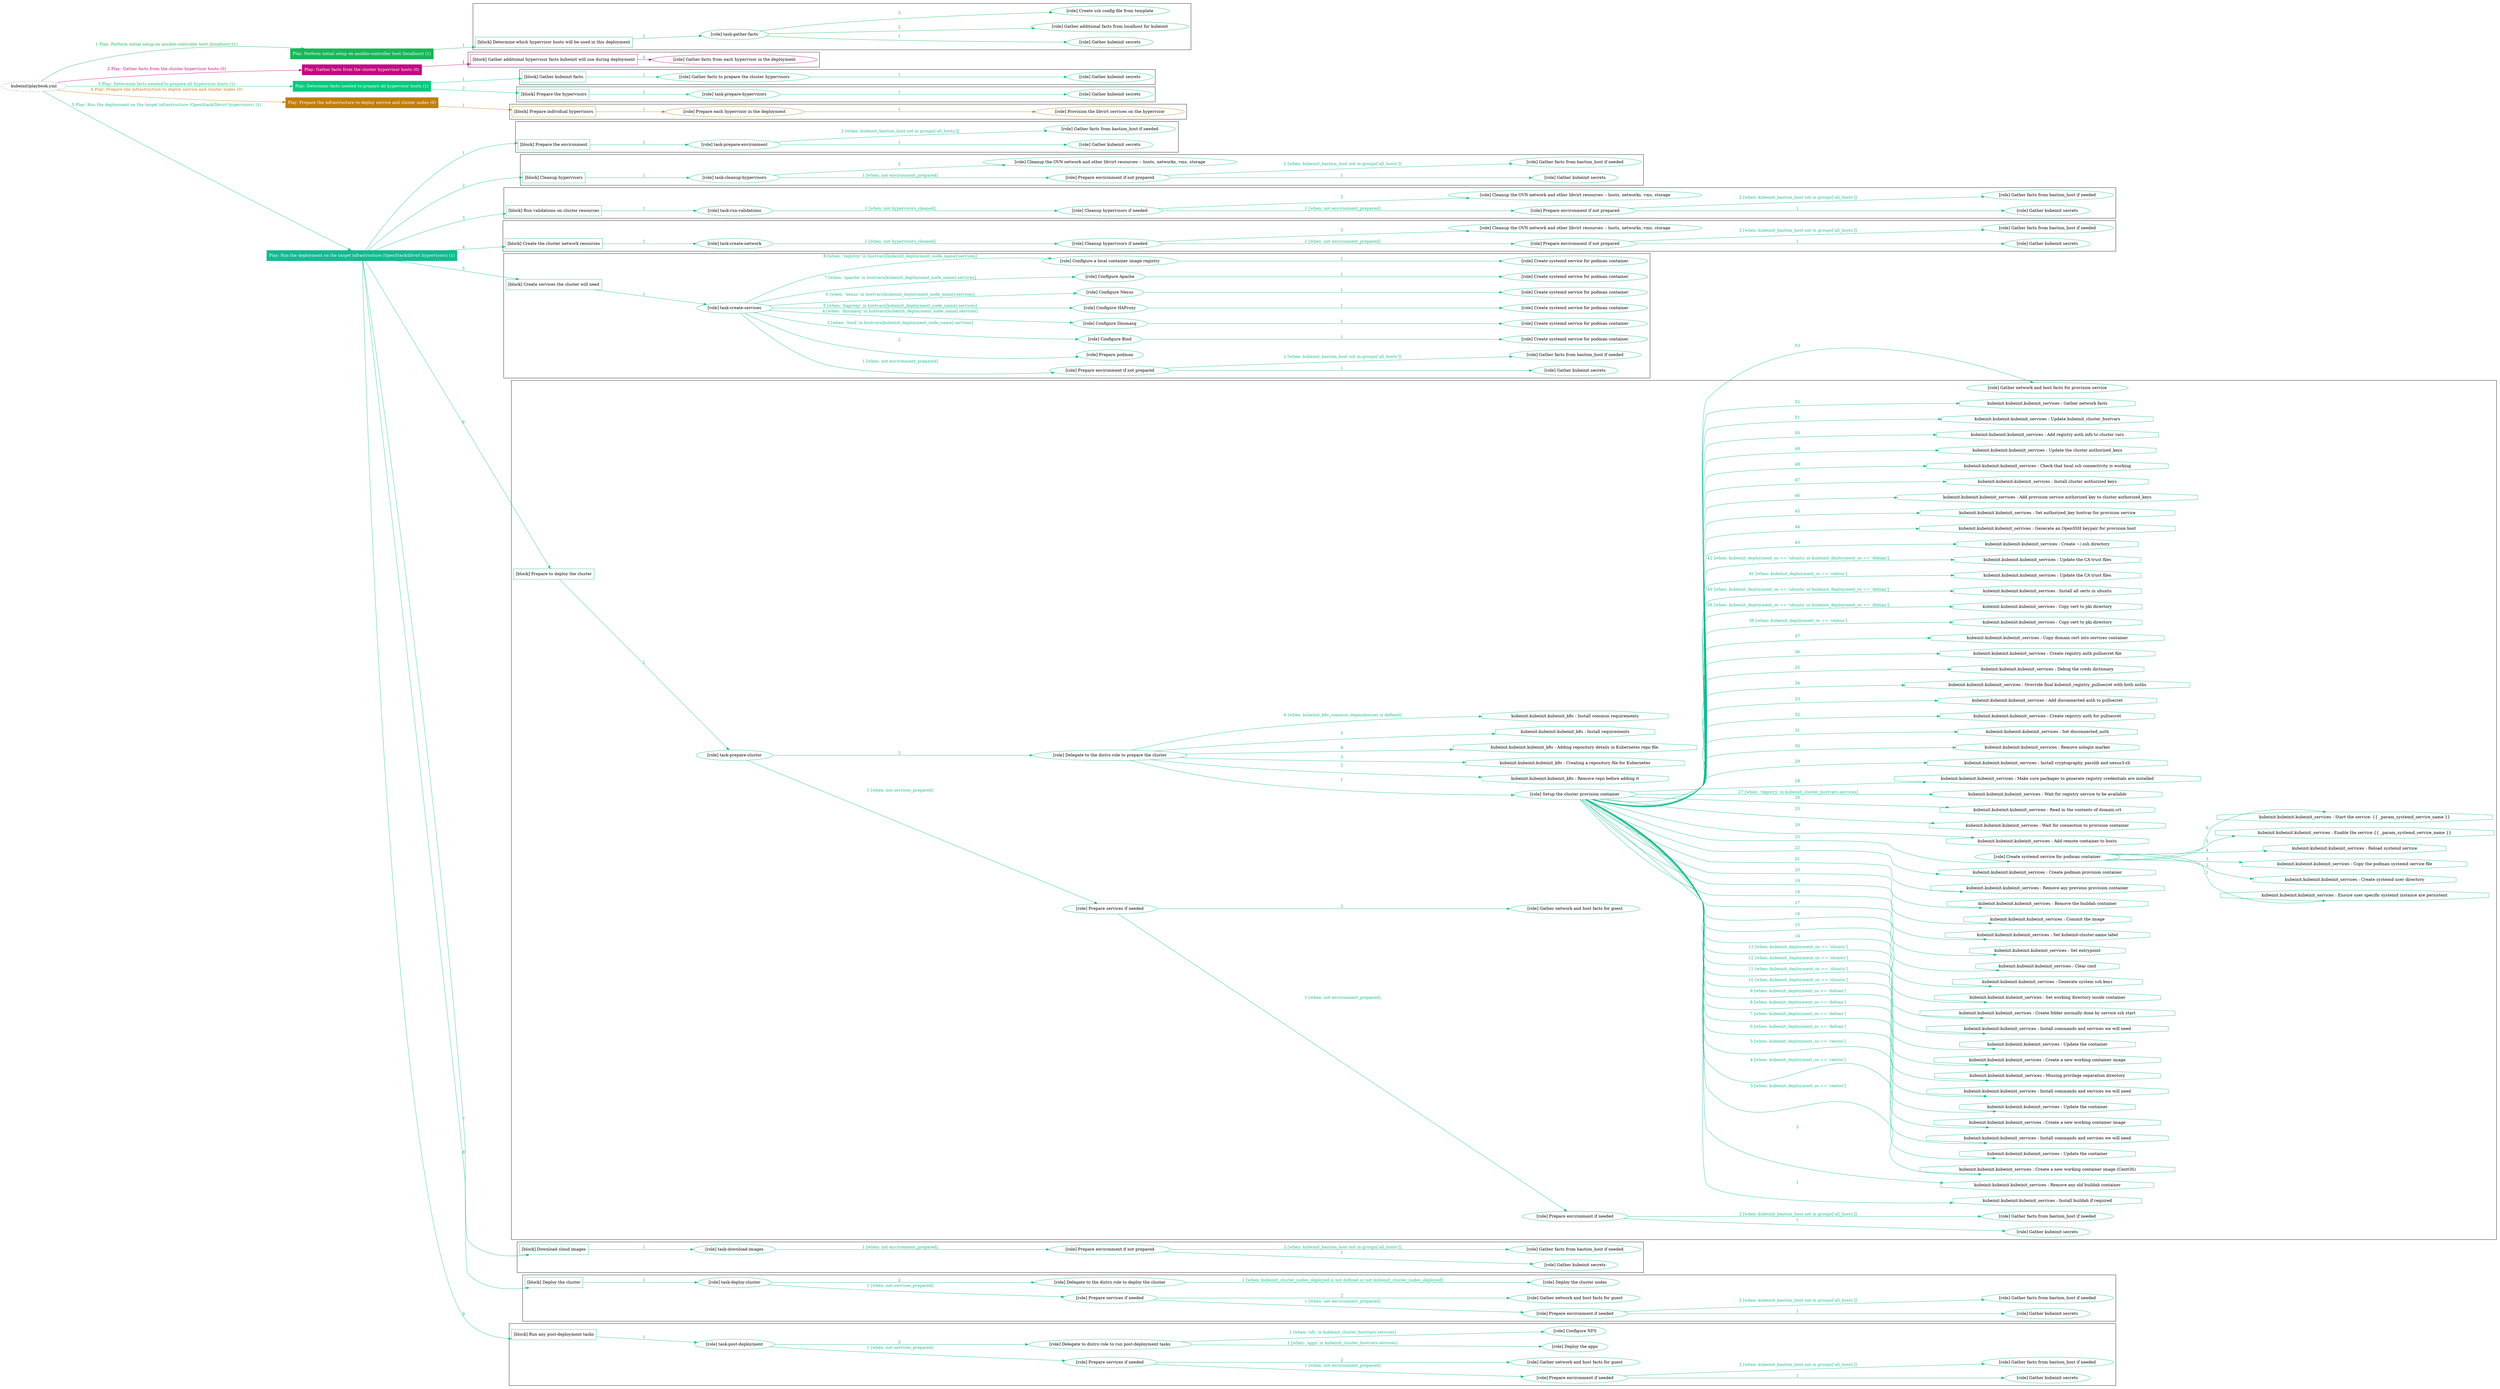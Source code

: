 digraph {
	graph [concentrate=true ordering=in rankdir=LR ratio=fill]
	edge [esep=5 sep=10]
	"kubeinit/playbook.yml" [URL="/home/runner/work/kubeinit/kubeinit/kubeinit/playbook.yml" id=playbook_9389ab04 style=dotted]
	"kubeinit/playbook.yml" -> play_a48afc11 [label="1 Play: Perform initial setup on ansible-controller host (localhost) (1)" color="#14b857" fontcolor="#14b857" id=edge_play_a48afc11 labeltooltip="1 Play: Perform initial setup on ansible-controller host (localhost) (1)" tooltip="1 Play: Perform initial setup on ansible-controller host (localhost) (1)"]
	subgraph "Play: Perform initial setup on ansible-controller host (localhost) (1)" {
		play_a48afc11 [label="Play: Perform initial setup on ansible-controller host (localhost) (1)" URL="/home/runner/work/kubeinit/kubeinit/kubeinit/playbook.yml" color="#14b857" fontcolor="#ffffff" id=play_a48afc11 shape=box style=filled tooltip=localhost]
		play_a48afc11 -> block_796065f1 [label=1 color="#14b857" fontcolor="#14b857" id=edge_block_796065f1 labeltooltip=1 tooltip=1]
		subgraph cluster_block_796065f1 {
			block_796065f1 [label="[block] Determine which hypervisor hosts will be used in this deployment" URL="/home/runner/work/kubeinit/kubeinit/kubeinit/playbook.yml" color="#14b857" id=block_796065f1 labeltooltip="Determine which hypervisor hosts will be used in this deployment" shape=box tooltip="Determine which hypervisor hosts will be used in this deployment"]
			block_796065f1 -> role_82c9ee8a [label="1 " color="#14b857" fontcolor="#14b857" id=edge_role_82c9ee8a labeltooltip="1 " tooltip="1 "]
			subgraph "task-gather-facts" {
				role_82c9ee8a [label="[role] task-gather-facts" URL="/home/runner/work/kubeinit/kubeinit/kubeinit/playbook.yml" color="#14b857" id=role_82c9ee8a tooltip="task-gather-facts"]
				role_82c9ee8a -> role_cde642d4 [label="1 " color="#14b857" fontcolor="#14b857" id=edge_role_cde642d4 labeltooltip="1 " tooltip="1 "]
				subgraph "Gather kubeinit secrets" {
					role_cde642d4 [label="[role] Gather kubeinit secrets" URL="/home/runner/.ansible/collections/ansible_collections/kubeinit/kubeinit/roles/kubeinit_prepare/tasks/build_hypervisors_group.yml" color="#14b857" id=role_cde642d4 tooltip="Gather kubeinit secrets"]
				}
				role_82c9ee8a -> role_e4167182 [label="2 " color="#14b857" fontcolor="#14b857" id=edge_role_e4167182 labeltooltip="2 " tooltip="2 "]
				subgraph "Gather additional facts from localhost for kubeinit" {
					role_e4167182 [label="[role] Gather additional facts from localhost for kubeinit" URL="/home/runner/.ansible/collections/ansible_collections/kubeinit/kubeinit/roles/kubeinit_prepare/tasks/build_hypervisors_group.yml" color="#14b857" id=role_e4167182 tooltip="Gather additional facts from localhost for kubeinit"]
				}
				role_82c9ee8a -> role_bebb0cc1 [label="3 " color="#14b857" fontcolor="#14b857" id=edge_role_bebb0cc1 labeltooltip="3 " tooltip="3 "]
				subgraph "Create ssh config file from template" {
					role_bebb0cc1 [label="[role] Create ssh config file from template" URL="/home/runner/.ansible/collections/ansible_collections/kubeinit/kubeinit/roles/kubeinit_prepare/tasks/build_hypervisors_group.yml" color="#14b857" id=role_bebb0cc1 tooltip="Create ssh config file from template"]
				}
			}
		}
	}
	"kubeinit/playbook.yml" -> play_4f549558 [label="2 Play: Gather facts from the cluster hypervisor hosts (0)" color="#c50781" fontcolor="#c50781" id=edge_play_4f549558 labeltooltip="2 Play: Gather facts from the cluster hypervisor hosts (0)" tooltip="2 Play: Gather facts from the cluster hypervisor hosts (0)"]
	subgraph "Play: Gather facts from the cluster hypervisor hosts (0)" {
		play_4f549558 [label="Play: Gather facts from the cluster hypervisor hosts (0)" URL="/home/runner/work/kubeinit/kubeinit/kubeinit/playbook.yml" color="#c50781" fontcolor="#ffffff" id=play_4f549558 shape=box style=filled tooltip="Play: Gather facts from the cluster hypervisor hosts (0)"]
		play_4f549558 -> block_5ee4cbe3 [label=1 color="#c50781" fontcolor="#c50781" id=edge_block_5ee4cbe3 labeltooltip=1 tooltip=1]
		subgraph cluster_block_5ee4cbe3 {
			block_5ee4cbe3 [label="[block] Gather additional hypervisor facts kubeinit will use during deployment" URL="/home/runner/work/kubeinit/kubeinit/kubeinit/playbook.yml" color="#c50781" id=block_5ee4cbe3 labeltooltip="Gather additional hypervisor facts kubeinit will use during deployment" shape=box tooltip="Gather additional hypervisor facts kubeinit will use during deployment"]
			block_5ee4cbe3 -> role_537a9d06 [label="1 " color="#c50781" fontcolor="#c50781" id=edge_role_537a9d06 labeltooltip="1 " tooltip="1 "]
			subgraph "Gather facts from each hypervisor in the deployment" {
				role_537a9d06 [label="[role] Gather facts from each hypervisor in the deployment" URL="/home/runner/work/kubeinit/kubeinit/kubeinit/playbook.yml" color="#c50781" id=role_537a9d06 tooltip="Gather facts from each hypervisor in the deployment"]
			}
		}
	}
	"kubeinit/playbook.yml" -> play_660ab9dd [label="3 Play: Determine facts needed to prepare all hypervisor hosts (1)" color="#00cc7e" fontcolor="#00cc7e" id=edge_play_660ab9dd labeltooltip="3 Play: Determine facts needed to prepare all hypervisor hosts (1)" tooltip="3 Play: Determine facts needed to prepare all hypervisor hosts (1)"]
	subgraph "Play: Determine facts needed to prepare all hypervisor hosts (1)" {
		play_660ab9dd [label="Play: Determine facts needed to prepare all hypervisor hosts (1)" URL="/home/runner/work/kubeinit/kubeinit/kubeinit/playbook.yml" color="#00cc7e" fontcolor="#ffffff" id=play_660ab9dd shape=box style=filled tooltip=localhost]
		play_660ab9dd -> block_7cb7a2c1 [label=1 color="#00cc7e" fontcolor="#00cc7e" id=edge_block_7cb7a2c1 labeltooltip=1 tooltip=1]
		subgraph cluster_block_7cb7a2c1 {
			block_7cb7a2c1 [label="[block] Gather kubeinit facts" URL="/home/runner/work/kubeinit/kubeinit/kubeinit/playbook.yml" color="#00cc7e" id=block_7cb7a2c1 labeltooltip="Gather kubeinit facts" shape=box tooltip="Gather kubeinit facts"]
			block_7cb7a2c1 -> role_268732ca [label="1 " color="#00cc7e" fontcolor="#00cc7e" id=edge_role_268732ca labeltooltip="1 " tooltip="1 "]
			subgraph "Gather facts to prepare the cluster hypervisors" {
				role_268732ca [label="[role] Gather facts to prepare the cluster hypervisors" URL="/home/runner/work/kubeinit/kubeinit/kubeinit/playbook.yml" color="#00cc7e" id=role_268732ca tooltip="Gather facts to prepare the cluster hypervisors"]
				role_268732ca -> role_1cf1183a [label="1 " color="#00cc7e" fontcolor="#00cc7e" id=edge_role_1cf1183a labeltooltip="1 " tooltip="1 "]
				subgraph "Gather kubeinit secrets" {
					role_1cf1183a [label="[role] Gather kubeinit secrets" URL="/home/runner/.ansible/collections/ansible_collections/kubeinit/kubeinit/roles/kubeinit_prepare/tasks/gather_kubeinit_facts.yml" color="#00cc7e" id=role_1cf1183a tooltip="Gather kubeinit secrets"]
				}
			}
		}
		play_660ab9dd -> block_383f4a36 [label=2 color="#00cc7e" fontcolor="#00cc7e" id=edge_block_383f4a36 labeltooltip=2 tooltip=2]
		subgraph cluster_block_383f4a36 {
			block_383f4a36 [label="[block] Prepare the hypervisors" URL="/home/runner/work/kubeinit/kubeinit/kubeinit/playbook.yml" color="#00cc7e" id=block_383f4a36 labeltooltip="Prepare the hypervisors" shape=box tooltip="Prepare the hypervisors"]
			block_383f4a36 -> role_5c7286aa [label="1 " color="#00cc7e" fontcolor="#00cc7e" id=edge_role_5c7286aa labeltooltip="1 " tooltip="1 "]
			subgraph "task-prepare-hypervisors" {
				role_5c7286aa [label="[role] task-prepare-hypervisors" URL="/home/runner/work/kubeinit/kubeinit/kubeinit/playbook.yml" color="#00cc7e" id=role_5c7286aa tooltip="task-prepare-hypervisors"]
				role_5c7286aa -> role_0f35c285 [label="1 " color="#00cc7e" fontcolor="#00cc7e" id=edge_role_0f35c285 labeltooltip="1 " tooltip="1 "]
				subgraph "Gather kubeinit secrets" {
					role_0f35c285 [label="[role] Gather kubeinit secrets" URL="/home/runner/.ansible/collections/ansible_collections/kubeinit/kubeinit/roles/kubeinit_prepare/tasks/gather_kubeinit_facts.yml" color="#00cc7e" id=role_0f35c285 tooltip="Gather kubeinit secrets"]
				}
			}
		}
	}
	"kubeinit/playbook.yml" -> play_41938ad7 [label="4 Play: Prepare the infrastructure to deploy service and cluster nodes (0)" color="#c07e0c" fontcolor="#c07e0c" id=edge_play_41938ad7 labeltooltip="4 Play: Prepare the infrastructure to deploy service and cluster nodes (0)" tooltip="4 Play: Prepare the infrastructure to deploy service and cluster nodes (0)"]
	subgraph "Play: Prepare the infrastructure to deploy service and cluster nodes (0)" {
		play_41938ad7 [label="Play: Prepare the infrastructure to deploy service and cluster nodes (0)" URL="/home/runner/work/kubeinit/kubeinit/kubeinit/playbook.yml" color="#c07e0c" fontcolor="#ffffff" id=play_41938ad7 shape=box style=filled tooltip="Play: Prepare the infrastructure to deploy service and cluster nodes (0)"]
		play_41938ad7 -> block_dcb5c63f [label=1 color="#c07e0c" fontcolor="#c07e0c" id=edge_block_dcb5c63f labeltooltip=1 tooltip=1]
		subgraph cluster_block_dcb5c63f {
			block_dcb5c63f [label="[block] Prepare individual hypervisors" URL="/home/runner/work/kubeinit/kubeinit/kubeinit/playbook.yml" color="#c07e0c" id=block_dcb5c63f labeltooltip="Prepare individual hypervisors" shape=box tooltip="Prepare individual hypervisors"]
			block_dcb5c63f -> role_d108b068 [label="1 " color="#c07e0c" fontcolor="#c07e0c" id=edge_role_d108b068 labeltooltip="1 " tooltip="1 "]
			subgraph "Prepare each hypervisor in the deployment" {
				role_d108b068 [label="[role] Prepare each hypervisor in the deployment" URL="/home/runner/work/kubeinit/kubeinit/kubeinit/playbook.yml" color="#c07e0c" id=role_d108b068 tooltip="Prepare each hypervisor in the deployment"]
				role_d108b068 -> role_5d066983 [label="1 " color="#c07e0c" fontcolor="#c07e0c" id=edge_role_5d066983 labeltooltip="1 " tooltip="1 "]
				subgraph "Provision the libvirt services on the hypervisor" {
					role_5d066983 [label="[role] Provision the libvirt services on the hypervisor" URL="/home/runner/.ansible/collections/ansible_collections/kubeinit/kubeinit/roles/kubeinit_prepare/tasks/prepare_hypervisor.yml" color="#c07e0c" id=role_5d066983 tooltip="Provision the libvirt services on the hypervisor"]
				}
			}
		}
	}
	"kubeinit/playbook.yml" -> play_fbee512c [label="5 Play: Run the deployment on the target infrastructure (OpenStack/libvirt hypervisors) (1)" color="#12ba8f" fontcolor="#12ba8f" id=edge_play_fbee512c labeltooltip="5 Play: Run the deployment on the target infrastructure (OpenStack/libvirt hypervisors) (1)" tooltip="5 Play: Run the deployment on the target infrastructure (OpenStack/libvirt hypervisors) (1)"]
	subgraph "Play: Run the deployment on the target infrastructure (OpenStack/libvirt hypervisors) (1)" {
		play_fbee512c [label="Play: Run the deployment on the target infrastructure (OpenStack/libvirt hypervisors) (1)" URL="/home/runner/work/kubeinit/kubeinit/kubeinit/playbook.yml" color="#12ba8f" fontcolor="#ffffff" id=play_fbee512c shape=box style=filled tooltip=localhost]
		play_fbee512c -> block_24767fee [label=1 color="#12ba8f" fontcolor="#12ba8f" id=edge_block_24767fee labeltooltip=1 tooltip=1]
		subgraph cluster_block_24767fee {
			block_24767fee [label="[block] Prepare the environment" URL="/home/runner/work/kubeinit/kubeinit/kubeinit/playbook.yml" color="#12ba8f" id=block_24767fee labeltooltip="Prepare the environment" shape=box tooltip="Prepare the environment"]
			block_24767fee -> role_e4da5f59 [label="1 " color="#12ba8f" fontcolor="#12ba8f" id=edge_role_e4da5f59 labeltooltip="1 " tooltip="1 "]
			subgraph "task-prepare-environment" {
				role_e4da5f59 [label="[role] task-prepare-environment" URL="/home/runner/work/kubeinit/kubeinit/kubeinit/playbook.yml" color="#12ba8f" id=role_e4da5f59 tooltip="task-prepare-environment"]
				role_e4da5f59 -> role_b5507273 [label="1 " color="#12ba8f" fontcolor="#12ba8f" id=edge_role_b5507273 labeltooltip="1 " tooltip="1 "]
				subgraph "Gather kubeinit secrets" {
					role_b5507273 [label="[role] Gather kubeinit secrets" URL="/home/runner/.ansible/collections/ansible_collections/kubeinit/kubeinit/roles/kubeinit_prepare/tasks/gather_kubeinit_facts.yml" color="#12ba8f" id=role_b5507273 tooltip="Gather kubeinit secrets"]
				}
				role_e4da5f59 -> role_2c151708 [label="2 [when: kubeinit_bastion_host not in groups['all_hosts']]" color="#12ba8f" fontcolor="#12ba8f" id=edge_role_2c151708 labeltooltip="2 [when: kubeinit_bastion_host not in groups['all_hosts']]" tooltip="2 [when: kubeinit_bastion_host not in groups['all_hosts']]"]
				subgraph "Gather facts from bastion_host if needed" {
					role_2c151708 [label="[role] Gather facts from bastion_host if needed" URL="/home/runner/.ansible/collections/ansible_collections/kubeinit/kubeinit/roles/kubeinit_prepare/tasks/main.yml" color="#12ba8f" id=role_2c151708 tooltip="Gather facts from bastion_host if needed"]
				}
			}
		}
		play_fbee512c -> block_76416a77 [label=2 color="#12ba8f" fontcolor="#12ba8f" id=edge_block_76416a77 labeltooltip=2 tooltip=2]
		subgraph cluster_block_76416a77 {
			block_76416a77 [label="[block] Cleanup hypervisors" URL="/home/runner/work/kubeinit/kubeinit/kubeinit/playbook.yml" color="#12ba8f" id=block_76416a77 labeltooltip="Cleanup hypervisors" shape=box tooltip="Cleanup hypervisors"]
			block_76416a77 -> role_0ca4c311 [label="1 " color="#12ba8f" fontcolor="#12ba8f" id=edge_role_0ca4c311 labeltooltip="1 " tooltip="1 "]
			subgraph "task-cleanup-hypervisors" {
				role_0ca4c311 [label="[role] task-cleanup-hypervisors" URL="/home/runner/work/kubeinit/kubeinit/kubeinit/playbook.yml" color="#12ba8f" id=role_0ca4c311 tooltip="task-cleanup-hypervisors"]
				role_0ca4c311 -> role_ec8071ec [label="1 [when: not environment_prepared]" color="#12ba8f" fontcolor="#12ba8f" id=edge_role_ec8071ec labeltooltip="1 [when: not environment_prepared]" tooltip="1 [when: not environment_prepared]"]
				subgraph "Prepare environment if not prepared" {
					role_ec8071ec [label="[role] Prepare environment if not prepared" URL="/home/runner/.ansible/collections/ansible_collections/kubeinit/kubeinit/roles/kubeinit_libvirt/tasks/cleanup_hypervisors.yml" color="#12ba8f" id=role_ec8071ec tooltip="Prepare environment if not prepared"]
					role_ec8071ec -> role_34af14e6 [label="1 " color="#12ba8f" fontcolor="#12ba8f" id=edge_role_34af14e6 labeltooltip="1 " tooltip="1 "]
					subgraph "Gather kubeinit secrets" {
						role_34af14e6 [label="[role] Gather kubeinit secrets" URL="/home/runner/.ansible/collections/ansible_collections/kubeinit/kubeinit/roles/kubeinit_prepare/tasks/gather_kubeinit_facts.yml" color="#12ba8f" id=role_34af14e6 tooltip="Gather kubeinit secrets"]
					}
					role_ec8071ec -> role_2267f1d9 [label="2 [when: kubeinit_bastion_host not in groups['all_hosts']]" color="#12ba8f" fontcolor="#12ba8f" id=edge_role_2267f1d9 labeltooltip="2 [when: kubeinit_bastion_host not in groups['all_hosts']]" tooltip="2 [when: kubeinit_bastion_host not in groups['all_hosts']]"]
					subgraph "Gather facts from bastion_host if needed" {
						role_2267f1d9 [label="[role] Gather facts from bastion_host if needed" URL="/home/runner/.ansible/collections/ansible_collections/kubeinit/kubeinit/roles/kubeinit_prepare/tasks/main.yml" color="#12ba8f" id=role_2267f1d9 tooltip="Gather facts from bastion_host if needed"]
					}
				}
				role_0ca4c311 -> role_47e57fec [label="2 " color="#12ba8f" fontcolor="#12ba8f" id=edge_role_47e57fec labeltooltip="2 " tooltip="2 "]
				subgraph "Cleanup the OVN network and other libvirt resources -- hosts, networks, vms, storage" {
					role_47e57fec [label="[role] Cleanup the OVN network and other libvirt resources -- hosts, networks, vms, storage" URL="/home/runner/.ansible/collections/ansible_collections/kubeinit/kubeinit/roles/kubeinit_libvirt/tasks/cleanup_hypervisors.yml" color="#12ba8f" id=role_47e57fec tooltip="Cleanup the OVN network and other libvirt resources -- hosts, networks, vms, storage"]
				}
			}
		}
		play_fbee512c -> block_3819b5d3 [label=3 color="#12ba8f" fontcolor="#12ba8f" id=edge_block_3819b5d3 labeltooltip=3 tooltip=3]
		subgraph cluster_block_3819b5d3 {
			block_3819b5d3 [label="[block] Run validations on cluster resources" URL="/home/runner/work/kubeinit/kubeinit/kubeinit/playbook.yml" color="#12ba8f" id=block_3819b5d3 labeltooltip="Run validations on cluster resources" shape=box tooltip="Run validations on cluster resources"]
			block_3819b5d3 -> role_f792308b [label="1 " color="#12ba8f" fontcolor="#12ba8f" id=edge_role_f792308b labeltooltip="1 " tooltip="1 "]
			subgraph "task-run-validations" {
				role_f792308b [label="[role] task-run-validations" URL="/home/runner/work/kubeinit/kubeinit/kubeinit/playbook.yml" color="#12ba8f" id=role_f792308b tooltip="task-run-validations"]
				role_f792308b -> role_429458f6 [label="1 [when: not hypervisors_cleaned]" color="#12ba8f" fontcolor="#12ba8f" id=edge_role_429458f6 labeltooltip="1 [when: not hypervisors_cleaned]" tooltip="1 [when: not hypervisors_cleaned]"]
				subgraph "Cleanup hypervisors if needed" {
					role_429458f6 [label="[role] Cleanup hypervisors if needed" URL="/home/runner/.ansible/collections/ansible_collections/kubeinit/kubeinit/roles/kubeinit_validations/tasks/main.yml" color="#12ba8f" id=role_429458f6 tooltip="Cleanup hypervisors if needed"]
					role_429458f6 -> role_c7eb10c2 [label="1 [when: not environment_prepared]" color="#12ba8f" fontcolor="#12ba8f" id=edge_role_c7eb10c2 labeltooltip="1 [when: not environment_prepared]" tooltip="1 [when: not environment_prepared]"]
					subgraph "Prepare environment if not prepared" {
						role_c7eb10c2 [label="[role] Prepare environment if not prepared" URL="/home/runner/.ansible/collections/ansible_collections/kubeinit/kubeinit/roles/kubeinit_libvirt/tasks/cleanup_hypervisors.yml" color="#12ba8f" id=role_c7eb10c2 tooltip="Prepare environment if not prepared"]
						role_c7eb10c2 -> role_6231cdc5 [label="1 " color="#12ba8f" fontcolor="#12ba8f" id=edge_role_6231cdc5 labeltooltip="1 " tooltip="1 "]
						subgraph "Gather kubeinit secrets" {
							role_6231cdc5 [label="[role] Gather kubeinit secrets" URL="/home/runner/.ansible/collections/ansible_collections/kubeinit/kubeinit/roles/kubeinit_prepare/tasks/gather_kubeinit_facts.yml" color="#12ba8f" id=role_6231cdc5 tooltip="Gather kubeinit secrets"]
						}
						role_c7eb10c2 -> role_e2db4c82 [label="2 [when: kubeinit_bastion_host not in groups['all_hosts']]" color="#12ba8f" fontcolor="#12ba8f" id=edge_role_e2db4c82 labeltooltip="2 [when: kubeinit_bastion_host not in groups['all_hosts']]" tooltip="2 [when: kubeinit_bastion_host not in groups['all_hosts']]"]
						subgraph "Gather facts from bastion_host if needed" {
							role_e2db4c82 [label="[role] Gather facts from bastion_host if needed" URL="/home/runner/.ansible/collections/ansible_collections/kubeinit/kubeinit/roles/kubeinit_prepare/tasks/main.yml" color="#12ba8f" id=role_e2db4c82 tooltip="Gather facts from bastion_host if needed"]
						}
					}
					role_429458f6 -> role_4130d02b [label="2 " color="#12ba8f" fontcolor="#12ba8f" id=edge_role_4130d02b labeltooltip="2 " tooltip="2 "]
					subgraph "Cleanup the OVN network and other libvirt resources -- hosts, networks, vms, storage" {
						role_4130d02b [label="[role] Cleanup the OVN network and other libvirt resources -- hosts, networks, vms, storage" URL="/home/runner/.ansible/collections/ansible_collections/kubeinit/kubeinit/roles/kubeinit_libvirt/tasks/cleanup_hypervisors.yml" color="#12ba8f" id=role_4130d02b tooltip="Cleanup the OVN network and other libvirt resources -- hosts, networks, vms, storage"]
					}
				}
			}
		}
		play_fbee512c -> block_c3c8edf2 [label=4 color="#12ba8f" fontcolor="#12ba8f" id=edge_block_c3c8edf2 labeltooltip=4 tooltip=4]
		subgraph cluster_block_c3c8edf2 {
			block_c3c8edf2 [label="[block] Create the cluster network resources" URL="/home/runner/work/kubeinit/kubeinit/kubeinit/playbook.yml" color="#12ba8f" id=block_c3c8edf2 labeltooltip="Create the cluster network resources" shape=box tooltip="Create the cluster network resources"]
			block_c3c8edf2 -> role_67228168 [label="1 " color="#12ba8f" fontcolor="#12ba8f" id=edge_role_67228168 labeltooltip="1 " tooltip="1 "]
			subgraph "task-create-network" {
				role_67228168 [label="[role] task-create-network" URL="/home/runner/work/kubeinit/kubeinit/kubeinit/playbook.yml" color="#12ba8f" id=role_67228168 tooltip="task-create-network"]
				role_67228168 -> role_d9ebfdd8 [label="1 [when: not hypervisors_cleaned]" color="#12ba8f" fontcolor="#12ba8f" id=edge_role_d9ebfdd8 labeltooltip="1 [when: not hypervisors_cleaned]" tooltip="1 [when: not hypervisors_cleaned]"]
				subgraph "Cleanup hypervisors if needed" {
					role_d9ebfdd8 [label="[role] Cleanup hypervisors if needed" URL="/home/runner/.ansible/collections/ansible_collections/kubeinit/kubeinit/roles/kubeinit_libvirt/tasks/create_network.yml" color="#12ba8f" id=role_d9ebfdd8 tooltip="Cleanup hypervisors if needed"]
					role_d9ebfdd8 -> role_35850cc2 [label="1 [when: not environment_prepared]" color="#12ba8f" fontcolor="#12ba8f" id=edge_role_35850cc2 labeltooltip="1 [when: not environment_prepared]" tooltip="1 [when: not environment_prepared]"]
					subgraph "Prepare environment if not prepared" {
						role_35850cc2 [label="[role] Prepare environment if not prepared" URL="/home/runner/.ansible/collections/ansible_collections/kubeinit/kubeinit/roles/kubeinit_libvirt/tasks/cleanup_hypervisors.yml" color="#12ba8f" id=role_35850cc2 tooltip="Prepare environment if not prepared"]
						role_35850cc2 -> role_6a6a9e16 [label="1 " color="#12ba8f" fontcolor="#12ba8f" id=edge_role_6a6a9e16 labeltooltip="1 " tooltip="1 "]
						subgraph "Gather kubeinit secrets" {
							role_6a6a9e16 [label="[role] Gather kubeinit secrets" URL="/home/runner/.ansible/collections/ansible_collections/kubeinit/kubeinit/roles/kubeinit_prepare/tasks/gather_kubeinit_facts.yml" color="#12ba8f" id=role_6a6a9e16 tooltip="Gather kubeinit secrets"]
						}
						role_35850cc2 -> role_611f90b3 [label="2 [when: kubeinit_bastion_host not in groups['all_hosts']]" color="#12ba8f" fontcolor="#12ba8f" id=edge_role_611f90b3 labeltooltip="2 [when: kubeinit_bastion_host not in groups['all_hosts']]" tooltip="2 [when: kubeinit_bastion_host not in groups['all_hosts']]"]
						subgraph "Gather facts from bastion_host if needed" {
							role_611f90b3 [label="[role] Gather facts from bastion_host if needed" URL="/home/runner/.ansible/collections/ansible_collections/kubeinit/kubeinit/roles/kubeinit_prepare/tasks/main.yml" color="#12ba8f" id=role_611f90b3 tooltip="Gather facts from bastion_host if needed"]
						}
					}
					role_d9ebfdd8 -> role_7297bc17 [label="2 " color="#12ba8f" fontcolor="#12ba8f" id=edge_role_7297bc17 labeltooltip="2 " tooltip="2 "]
					subgraph "Cleanup the OVN network and other libvirt resources -- hosts, networks, vms, storage" {
						role_7297bc17 [label="[role] Cleanup the OVN network and other libvirt resources -- hosts, networks, vms, storage" URL="/home/runner/.ansible/collections/ansible_collections/kubeinit/kubeinit/roles/kubeinit_libvirt/tasks/cleanup_hypervisors.yml" color="#12ba8f" id=role_7297bc17 tooltip="Cleanup the OVN network and other libvirt resources -- hosts, networks, vms, storage"]
					}
				}
			}
		}
		play_fbee512c -> block_b84eed2a [label=5 color="#12ba8f" fontcolor="#12ba8f" id=edge_block_b84eed2a labeltooltip=5 tooltip=5]
		subgraph cluster_block_b84eed2a {
			block_b84eed2a [label="[block] Create services the cluster will need" URL="/home/runner/work/kubeinit/kubeinit/kubeinit/playbook.yml" color="#12ba8f" id=block_b84eed2a labeltooltip="Create services the cluster will need" shape=box tooltip="Create services the cluster will need"]
			block_b84eed2a -> role_e60e86a7 [label="1 " color="#12ba8f" fontcolor="#12ba8f" id=edge_role_e60e86a7 labeltooltip="1 " tooltip="1 "]
			subgraph "task-create-services" {
				role_e60e86a7 [label="[role] task-create-services" URL="/home/runner/work/kubeinit/kubeinit/kubeinit/playbook.yml" color="#12ba8f" id=role_e60e86a7 tooltip="task-create-services"]
				role_e60e86a7 -> role_30257f13 [label="1 [when: not environment_prepared]" color="#12ba8f" fontcolor="#12ba8f" id=edge_role_30257f13 labeltooltip="1 [when: not environment_prepared]" tooltip="1 [when: not environment_prepared]"]
				subgraph "Prepare environment if not prepared" {
					role_30257f13 [label="[role] Prepare environment if not prepared" URL="/home/runner/.ansible/collections/ansible_collections/kubeinit/kubeinit/roles/kubeinit_services/tasks/main.yml" color="#12ba8f" id=role_30257f13 tooltip="Prepare environment if not prepared"]
					role_30257f13 -> role_4f90b760 [label="1 " color="#12ba8f" fontcolor="#12ba8f" id=edge_role_4f90b760 labeltooltip="1 " tooltip="1 "]
					subgraph "Gather kubeinit secrets" {
						role_4f90b760 [label="[role] Gather kubeinit secrets" URL="/home/runner/.ansible/collections/ansible_collections/kubeinit/kubeinit/roles/kubeinit_prepare/tasks/gather_kubeinit_facts.yml" color="#12ba8f" id=role_4f90b760 tooltip="Gather kubeinit secrets"]
					}
					role_30257f13 -> role_2afa21a1 [label="2 [when: kubeinit_bastion_host not in groups['all_hosts']]" color="#12ba8f" fontcolor="#12ba8f" id=edge_role_2afa21a1 labeltooltip="2 [when: kubeinit_bastion_host not in groups['all_hosts']]" tooltip="2 [when: kubeinit_bastion_host not in groups['all_hosts']]"]
					subgraph "Gather facts from bastion_host if needed" {
						role_2afa21a1 [label="[role] Gather facts from bastion_host if needed" URL="/home/runner/.ansible/collections/ansible_collections/kubeinit/kubeinit/roles/kubeinit_prepare/tasks/main.yml" color="#12ba8f" id=role_2afa21a1 tooltip="Gather facts from bastion_host if needed"]
					}
				}
				role_e60e86a7 -> role_0b9e2ccf [label="2 " color="#12ba8f" fontcolor="#12ba8f" id=edge_role_0b9e2ccf labeltooltip="2 " tooltip="2 "]
				subgraph "Prepare podman" {
					role_0b9e2ccf [label="[role] Prepare podman" URL="/home/runner/.ansible/collections/ansible_collections/kubeinit/kubeinit/roles/kubeinit_services/tasks/00_create_service_pod.yml" color="#12ba8f" id=role_0b9e2ccf tooltip="Prepare podman"]
				}
				role_e60e86a7 -> role_0806bae2 [label="3 [when: 'bind' in hostvars[kubeinit_deployment_node_name].services]" color="#12ba8f" fontcolor="#12ba8f" id=edge_role_0806bae2 labeltooltip="3 [when: 'bind' in hostvars[kubeinit_deployment_node_name].services]" tooltip="3 [when: 'bind' in hostvars[kubeinit_deployment_node_name].services]"]
				subgraph "Configure Bind" {
					role_0806bae2 [label="[role] Configure Bind" URL="/home/runner/.ansible/collections/ansible_collections/kubeinit/kubeinit/roles/kubeinit_services/tasks/start_services_containers.yml" color="#12ba8f" id=role_0806bae2 tooltip="Configure Bind"]
					role_0806bae2 -> role_944ed2f1 [label="1 " color="#12ba8f" fontcolor="#12ba8f" id=edge_role_944ed2f1 labeltooltip="1 " tooltip="1 "]
					subgraph "Create systemd service for podman container" {
						role_944ed2f1 [label="[role] Create systemd service for podman container" URL="/home/runner/.ansible/collections/ansible_collections/kubeinit/kubeinit/roles/kubeinit_bind/tasks/main.yml" color="#12ba8f" id=role_944ed2f1 tooltip="Create systemd service for podman container"]
					}
				}
				role_e60e86a7 -> role_94efe4e8 [label="4 [when: 'dnsmasq' in hostvars[kubeinit_deployment_node_name].services]" color="#12ba8f" fontcolor="#12ba8f" id=edge_role_94efe4e8 labeltooltip="4 [when: 'dnsmasq' in hostvars[kubeinit_deployment_node_name].services]" tooltip="4 [when: 'dnsmasq' in hostvars[kubeinit_deployment_node_name].services]"]
				subgraph "Configure Dnsmasq" {
					role_94efe4e8 [label="[role] Configure Dnsmasq" URL="/home/runner/.ansible/collections/ansible_collections/kubeinit/kubeinit/roles/kubeinit_services/tasks/start_services_containers.yml" color="#12ba8f" id=role_94efe4e8 tooltip="Configure Dnsmasq"]
					role_94efe4e8 -> role_4bd153a5 [label="1 " color="#12ba8f" fontcolor="#12ba8f" id=edge_role_4bd153a5 labeltooltip="1 " tooltip="1 "]
					subgraph "Create systemd service for podman container" {
						role_4bd153a5 [label="[role] Create systemd service for podman container" URL="/home/runner/.ansible/collections/ansible_collections/kubeinit/kubeinit/roles/kubeinit_dnsmasq/tasks/main.yml" color="#12ba8f" id=role_4bd153a5 tooltip="Create systemd service for podman container"]
					}
				}
				role_e60e86a7 -> role_ac8288cc [label="5 [when: 'haproxy' in hostvars[kubeinit_deployment_node_name].services]" color="#12ba8f" fontcolor="#12ba8f" id=edge_role_ac8288cc labeltooltip="5 [when: 'haproxy' in hostvars[kubeinit_deployment_node_name].services]" tooltip="5 [when: 'haproxy' in hostvars[kubeinit_deployment_node_name].services]"]
				subgraph "Configure HAProxy" {
					role_ac8288cc [label="[role] Configure HAProxy" URL="/home/runner/.ansible/collections/ansible_collections/kubeinit/kubeinit/roles/kubeinit_services/tasks/start_services_containers.yml" color="#12ba8f" id=role_ac8288cc tooltip="Configure HAProxy"]
					role_ac8288cc -> role_462a20e8 [label="1 " color="#12ba8f" fontcolor="#12ba8f" id=edge_role_462a20e8 labeltooltip="1 " tooltip="1 "]
					subgraph "Create systemd service for podman container" {
						role_462a20e8 [label="[role] Create systemd service for podman container" URL="/home/runner/.ansible/collections/ansible_collections/kubeinit/kubeinit/roles/kubeinit_haproxy/tasks/main.yml" color="#12ba8f" id=role_462a20e8 tooltip="Create systemd service for podman container"]
					}
				}
				role_e60e86a7 -> role_ea9bbc97 [label="6 [when: 'nexus' in hostvars[kubeinit_deployment_node_name].services]" color="#12ba8f" fontcolor="#12ba8f" id=edge_role_ea9bbc97 labeltooltip="6 [when: 'nexus' in hostvars[kubeinit_deployment_node_name].services]" tooltip="6 [when: 'nexus' in hostvars[kubeinit_deployment_node_name].services]"]
				subgraph "Configure Nexus" {
					role_ea9bbc97 [label="[role] Configure Nexus" URL="/home/runner/.ansible/collections/ansible_collections/kubeinit/kubeinit/roles/kubeinit_services/tasks/start_services_containers.yml" color="#12ba8f" id=role_ea9bbc97 tooltip="Configure Nexus"]
					role_ea9bbc97 -> role_787fa3d1 [label="1 " color="#12ba8f" fontcolor="#12ba8f" id=edge_role_787fa3d1 labeltooltip="1 " tooltip="1 "]
					subgraph "Create systemd service for podman container" {
						role_787fa3d1 [label="[role] Create systemd service for podman container" URL="/home/runner/.ansible/collections/ansible_collections/kubeinit/kubeinit/roles/kubeinit_nexus/tasks/main.yml" color="#12ba8f" id=role_787fa3d1 tooltip="Create systemd service for podman container"]
					}
				}
				role_e60e86a7 -> role_1d3dbc22 [label="7 [when: 'apache' in hostvars[kubeinit_deployment_node_name].services]" color="#12ba8f" fontcolor="#12ba8f" id=edge_role_1d3dbc22 labeltooltip="7 [when: 'apache' in hostvars[kubeinit_deployment_node_name].services]" tooltip="7 [when: 'apache' in hostvars[kubeinit_deployment_node_name].services]"]
				subgraph "Configure Apache" {
					role_1d3dbc22 [label="[role] Configure Apache" URL="/home/runner/.ansible/collections/ansible_collections/kubeinit/kubeinit/roles/kubeinit_services/tasks/start_services_containers.yml" color="#12ba8f" id=role_1d3dbc22 tooltip="Configure Apache"]
					role_1d3dbc22 -> role_1d3a81d7 [label="1 " color="#12ba8f" fontcolor="#12ba8f" id=edge_role_1d3a81d7 labeltooltip="1 " tooltip="1 "]
					subgraph "Create systemd service for podman container" {
						role_1d3a81d7 [label="[role] Create systemd service for podman container" URL="/home/runner/.ansible/collections/ansible_collections/kubeinit/kubeinit/roles/kubeinit_apache/tasks/main.yml" color="#12ba8f" id=role_1d3a81d7 tooltip="Create systemd service for podman container"]
					}
				}
				role_e60e86a7 -> role_faea45a9 [label="8 [when: 'registry' in hostvars[kubeinit_deployment_node_name].services]" color="#12ba8f" fontcolor="#12ba8f" id=edge_role_faea45a9 labeltooltip="8 [when: 'registry' in hostvars[kubeinit_deployment_node_name].services]" tooltip="8 [when: 'registry' in hostvars[kubeinit_deployment_node_name].services]"]
				subgraph "Configure a local container image registry" {
					role_faea45a9 [label="[role] Configure a local container image registry" URL="/home/runner/.ansible/collections/ansible_collections/kubeinit/kubeinit/roles/kubeinit_services/tasks/start_services_containers.yml" color="#12ba8f" id=role_faea45a9 tooltip="Configure a local container image registry"]
					role_faea45a9 -> role_fec1a42a [label="1 " color="#12ba8f" fontcolor="#12ba8f" id=edge_role_fec1a42a labeltooltip="1 " tooltip="1 "]
					subgraph "Create systemd service for podman container" {
						role_fec1a42a [label="[role] Create systemd service for podman container" URL="/home/runner/.ansible/collections/ansible_collections/kubeinit/kubeinit/roles/kubeinit_registry/tasks/main.yml" color="#12ba8f" id=role_fec1a42a tooltip="Create systemd service for podman container"]
					}
				}
			}
		}
		play_fbee512c -> block_77d62da5 [label=6 color="#12ba8f" fontcolor="#12ba8f" id=edge_block_77d62da5 labeltooltip=6 tooltip=6]
		subgraph cluster_block_77d62da5 {
			block_77d62da5 [label="[block] Prepare to deploy the cluster" URL="/home/runner/work/kubeinit/kubeinit/kubeinit/playbook.yml" color="#12ba8f" id=block_77d62da5 labeltooltip="Prepare to deploy the cluster" shape=box tooltip="Prepare to deploy the cluster"]
			block_77d62da5 -> role_cc9b0cd2 [label="1 " color="#12ba8f" fontcolor="#12ba8f" id=edge_role_cc9b0cd2 labeltooltip="1 " tooltip="1 "]
			subgraph "task-prepare-cluster" {
				role_cc9b0cd2 [label="[role] task-prepare-cluster" URL="/home/runner/work/kubeinit/kubeinit/kubeinit/playbook.yml" color="#12ba8f" id=role_cc9b0cd2 tooltip="task-prepare-cluster"]
				role_cc9b0cd2 -> role_39b2a687 [label="1 [when: not services_prepared]" color="#12ba8f" fontcolor="#12ba8f" id=edge_role_39b2a687 labeltooltip="1 [when: not services_prepared]" tooltip="1 [when: not services_prepared]"]
				subgraph "Prepare services if needed" {
					role_39b2a687 [label="[role] Prepare services if needed" URL="/home/runner/.ansible/collections/ansible_collections/kubeinit/kubeinit/roles/kubeinit_prepare/tasks/prepare_cluster.yml" color="#12ba8f" id=role_39b2a687 tooltip="Prepare services if needed"]
					role_39b2a687 -> role_b229a9ae [label="1 [when: not environment_prepared]" color="#12ba8f" fontcolor="#12ba8f" id=edge_role_b229a9ae labeltooltip="1 [when: not environment_prepared]" tooltip="1 [when: not environment_prepared]"]
					subgraph "Prepare environment if needed" {
						role_b229a9ae [label="[role] Prepare environment if needed" URL="/home/runner/.ansible/collections/ansible_collections/kubeinit/kubeinit/roles/kubeinit_services/tasks/prepare_services.yml" color="#12ba8f" id=role_b229a9ae tooltip="Prepare environment if needed"]
						role_b229a9ae -> role_c459849c [label="1 " color="#12ba8f" fontcolor="#12ba8f" id=edge_role_c459849c labeltooltip="1 " tooltip="1 "]
						subgraph "Gather kubeinit secrets" {
							role_c459849c [label="[role] Gather kubeinit secrets" URL="/home/runner/.ansible/collections/ansible_collections/kubeinit/kubeinit/roles/kubeinit_prepare/tasks/gather_kubeinit_facts.yml" color="#12ba8f" id=role_c459849c tooltip="Gather kubeinit secrets"]
						}
						role_b229a9ae -> role_5bb37789 [label="2 [when: kubeinit_bastion_host not in groups['all_hosts']]" color="#12ba8f" fontcolor="#12ba8f" id=edge_role_5bb37789 labeltooltip="2 [when: kubeinit_bastion_host not in groups['all_hosts']]" tooltip="2 [when: kubeinit_bastion_host not in groups['all_hosts']]"]
						subgraph "Gather facts from bastion_host if needed" {
							role_5bb37789 [label="[role] Gather facts from bastion_host if needed" URL="/home/runner/.ansible/collections/ansible_collections/kubeinit/kubeinit/roles/kubeinit_prepare/tasks/main.yml" color="#12ba8f" id=role_5bb37789 tooltip="Gather facts from bastion_host if needed"]
						}
					}
					role_39b2a687 -> role_a885c08d [label="2 " color="#12ba8f" fontcolor="#12ba8f" id=edge_role_a885c08d labeltooltip="2 " tooltip="2 "]
					subgraph "Gather network and host facts for guest" {
						role_a885c08d [label="[role] Gather network and host facts for guest" URL="/home/runner/.ansible/collections/ansible_collections/kubeinit/kubeinit/roles/kubeinit_services/tasks/prepare_services.yml" color="#12ba8f" id=role_a885c08d tooltip="Gather network and host facts for guest"]
					}
				}
				role_cc9b0cd2 -> role_f02c27ae [label="2 " color="#12ba8f" fontcolor="#12ba8f" id=edge_role_f02c27ae labeltooltip="2 " tooltip="2 "]
				subgraph "Delegate to the distro role to prepare the cluster" {
					role_f02c27ae [label="[role] Delegate to the distro role to prepare the cluster" URL="/home/runner/.ansible/collections/ansible_collections/kubeinit/kubeinit/roles/kubeinit_prepare/tasks/prepare_cluster.yml" color="#12ba8f" id=role_f02c27ae tooltip="Delegate to the distro role to prepare the cluster"]
					role_f02c27ae -> role_3712951c [label="1 " color="#12ba8f" fontcolor="#12ba8f" id=edge_role_3712951c labeltooltip="1 " tooltip="1 "]
					subgraph "Setup the cluster provision container" {
						role_3712951c [label="[role] Setup the cluster provision container" URL="/home/runner/.ansible/collections/ansible_collections/kubeinit/kubeinit/roles/kubeinit_k8s/tasks/prepare_cluster.yml" color="#12ba8f" id=role_3712951c tooltip="Setup the cluster provision container"]
						task_32eccccb [label="kubeinit.kubeinit.kubeinit_services : Install buildah if required" URL="/home/runner/.ansible/collections/ansible_collections/kubeinit/kubeinit/roles/kubeinit_services/tasks/create_provision_container.yml" color="#12ba8f" id=task_32eccccb shape=octagon tooltip="kubeinit.kubeinit.kubeinit_services : Install buildah if required"]
						role_3712951c -> task_32eccccb [label="1 " color="#12ba8f" fontcolor="#12ba8f" id=edge_task_32eccccb labeltooltip="1 " tooltip="1 "]
						task_e96e64a3 [label="kubeinit.kubeinit.kubeinit_services : Remove any old buildah container" URL="/home/runner/.ansible/collections/ansible_collections/kubeinit/kubeinit/roles/kubeinit_services/tasks/create_provision_container.yml" color="#12ba8f" id=task_e96e64a3 shape=octagon tooltip="kubeinit.kubeinit.kubeinit_services : Remove any old buildah container"]
						role_3712951c -> task_e96e64a3 [label="2 " color="#12ba8f" fontcolor="#12ba8f" id=edge_task_e96e64a3 labeltooltip="2 " tooltip="2 "]
						task_9fe2d53f [label="kubeinit.kubeinit.kubeinit_services : Create a new working container image (CentOS)" URL="/home/runner/.ansible/collections/ansible_collections/kubeinit/kubeinit/roles/kubeinit_services/tasks/create_provision_container.yml" color="#12ba8f" id=task_9fe2d53f shape=octagon tooltip="kubeinit.kubeinit.kubeinit_services : Create a new working container image (CentOS)"]
						role_3712951c -> task_9fe2d53f [label="3 [when: kubeinit_deployment_os == 'centos']" color="#12ba8f" fontcolor="#12ba8f" id=edge_task_9fe2d53f labeltooltip="3 [when: kubeinit_deployment_os == 'centos']" tooltip="3 [when: kubeinit_deployment_os == 'centos']"]
						task_e37588da [label="kubeinit.kubeinit.kubeinit_services : Update the container" URL="/home/runner/.ansible/collections/ansible_collections/kubeinit/kubeinit/roles/kubeinit_services/tasks/create_provision_container.yml" color="#12ba8f" id=task_e37588da shape=octagon tooltip="kubeinit.kubeinit.kubeinit_services : Update the container"]
						role_3712951c -> task_e37588da [label="4 [when: kubeinit_deployment_os == 'centos']" color="#12ba8f" fontcolor="#12ba8f" id=edge_task_e37588da labeltooltip="4 [when: kubeinit_deployment_os == 'centos']" tooltip="4 [when: kubeinit_deployment_os == 'centos']"]
						task_bc79a912 [label="kubeinit.kubeinit.kubeinit_services : Install commands and services we will need" URL="/home/runner/.ansible/collections/ansible_collections/kubeinit/kubeinit/roles/kubeinit_services/tasks/create_provision_container.yml" color="#12ba8f" id=task_bc79a912 shape=octagon tooltip="kubeinit.kubeinit.kubeinit_services : Install commands and services we will need"]
						role_3712951c -> task_bc79a912 [label="5 [when: kubeinit_deployment_os == 'centos']" color="#12ba8f" fontcolor="#12ba8f" id=edge_task_bc79a912 labeltooltip="5 [when: kubeinit_deployment_os == 'centos']" tooltip="5 [when: kubeinit_deployment_os == 'centos']"]
						task_3c064338 [label="kubeinit.kubeinit.kubeinit_services : Create a new working container image" URL="/home/runner/.ansible/collections/ansible_collections/kubeinit/kubeinit/roles/kubeinit_services/tasks/create_provision_container.yml" color="#12ba8f" id=task_3c064338 shape=octagon tooltip="kubeinit.kubeinit.kubeinit_services : Create a new working container image"]
						role_3712951c -> task_3c064338 [label="6 [when: kubeinit_deployment_os == 'debian']" color="#12ba8f" fontcolor="#12ba8f" id=edge_task_3c064338 labeltooltip="6 [when: kubeinit_deployment_os == 'debian']" tooltip="6 [when: kubeinit_deployment_os == 'debian']"]
						task_c901b5bb [label="kubeinit.kubeinit.kubeinit_services : Update the container" URL="/home/runner/.ansible/collections/ansible_collections/kubeinit/kubeinit/roles/kubeinit_services/tasks/create_provision_container.yml" color="#12ba8f" id=task_c901b5bb shape=octagon tooltip="kubeinit.kubeinit.kubeinit_services : Update the container"]
						role_3712951c -> task_c901b5bb [label="7 [when: kubeinit_deployment_os == 'debian']" color="#12ba8f" fontcolor="#12ba8f" id=edge_task_c901b5bb labeltooltip="7 [when: kubeinit_deployment_os == 'debian']" tooltip="7 [when: kubeinit_deployment_os == 'debian']"]
						task_80612123 [label="kubeinit.kubeinit.kubeinit_services : Install commands and services we will need" URL="/home/runner/.ansible/collections/ansible_collections/kubeinit/kubeinit/roles/kubeinit_services/tasks/create_provision_container.yml" color="#12ba8f" id=task_80612123 shape=octagon tooltip="kubeinit.kubeinit.kubeinit_services : Install commands and services we will need"]
						role_3712951c -> task_80612123 [label="8 [when: kubeinit_deployment_os == 'debian']" color="#12ba8f" fontcolor="#12ba8f" id=edge_task_80612123 labeltooltip="8 [when: kubeinit_deployment_os == 'debian']" tooltip="8 [when: kubeinit_deployment_os == 'debian']"]
						task_7b2f0730 [label="kubeinit.kubeinit.kubeinit_services : Missing privilege separation directory" URL="/home/runner/.ansible/collections/ansible_collections/kubeinit/kubeinit/roles/kubeinit_services/tasks/create_provision_container.yml" color="#12ba8f" id=task_7b2f0730 shape=octagon tooltip="kubeinit.kubeinit.kubeinit_services : Missing privilege separation directory"]
						role_3712951c -> task_7b2f0730 [label="9 [when: kubeinit_deployment_os == 'debian']" color="#12ba8f" fontcolor="#12ba8f" id=edge_task_7b2f0730 labeltooltip="9 [when: kubeinit_deployment_os == 'debian']" tooltip="9 [when: kubeinit_deployment_os == 'debian']"]
						task_3663469a [label="kubeinit.kubeinit.kubeinit_services : Create a new working container image" URL="/home/runner/.ansible/collections/ansible_collections/kubeinit/kubeinit/roles/kubeinit_services/tasks/create_provision_container.yml" color="#12ba8f" id=task_3663469a shape=octagon tooltip="kubeinit.kubeinit.kubeinit_services : Create a new working container image"]
						role_3712951c -> task_3663469a [label="10 [when: kubeinit_deployment_os == 'ubuntu']" color="#12ba8f" fontcolor="#12ba8f" id=edge_task_3663469a labeltooltip="10 [when: kubeinit_deployment_os == 'ubuntu']" tooltip="10 [when: kubeinit_deployment_os == 'ubuntu']"]
						task_9435b156 [label="kubeinit.kubeinit.kubeinit_services : Update the container" URL="/home/runner/.ansible/collections/ansible_collections/kubeinit/kubeinit/roles/kubeinit_services/tasks/create_provision_container.yml" color="#12ba8f" id=task_9435b156 shape=octagon tooltip="kubeinit.kubeinit.kubeinit_services : Update the container"]
						role_3712951c -> task_9435b156 [label="11 [when: kubeinit_deployment_os == 'ubuntu']" color="#12ba8f" fontcolor="#12ba8f" id=edge_task_9435b156 labeltooltip="11 [when: kubeinit_deployment_os == 'ubuntu']" tooltip="11 [when: kubeinit_deployment_os == 'ubuntu']"]
						task_17f441d4 [label="kubeinit.kubeinit.kubeinit_services : Install commands and services we will need" URL="/home/runner/.ansible/collections/ansible_collections/kubeinit/kubeinit/roles/kubeinit_services/tasks/create_provision_container.yml" color="#12ba8f" id=task_17f441d4 shape=octagon tooltip="kubeinit.kubeinit.kubeinit_services : Install commands and services we will need"]
						role_3712951c -> task_17f441d4 [label="12 [when: kubeinit_deployment_os == 'ubuntu']" color="#12ba8f" fontcolor="#12ba8f" id=edge_task_17f441d4 labeltooltip="12 [when: kubeinit_deployment_os == 'ubuntu']" tooltip="12 [when: kubeinit_deployment_os == 'ubuntu']"]
						task_3aff4c8d [label="kubeinit.kubeinit.kubeinit_services : Create folder normally done by service ssh start" URL="/home/runner/.ansible/collections/ansible_collections/kubeinit/kubeinit/roles/kubeinit_services/tasks/create_provision_container.yml" color="#12ba8f" id=task_3aff4c8d shape=octagon tooltip="kubeinit.kubeinit.kubeinit_services : Create folder normally done by service ssh start"]
						role_3712951c -> task_3aff4c8d [label="13 [when: kubeinit_deployment_os == 'ubuntu']" color="#12ba8f" fontcolor="#12ba8f" id=edge_task_3aff4c8d labeltooltip="13 [when: kubeinit_deployment_os == 'ubuntu']" tooltip="13 [when: kubeinit_deployment_os == 'ubuntu']"]
						task_aeb118ef [label="kubeinit.kubeinit.kubeinit_services : Set working directory inside container" URL="/home/runner/.ansible/collections/ansible_collections/kubeinit/kubeinit/roles/kubeinit_services/tasks/create_provision_container.yml" color="#12ba8f" id=task_aeb118ef shape=octagon tooltip="kubeinit.kubeinit.kubeinit_services : Set working directory inside container"]
						role_3712951c -> task_aeb118ef [label="14 " color="#12ba8f" fontcolor="#12ba8f" id=edge_task_aeb118ef labeltooltip="14 " tooltip="14 "]
						task_6b740280 [label="kubeinit.kubeinit.kubeinit_services : Generate system ssh keys" URL="/home/runner/.ansible/collections/ansible_collections/kubeinit/kubeinit/roles/kubeinit_services/tasks/create_provision_container.yml" color="#12ba8f" id=task_6b740280 shape=octagon tooltip="kubeinit.kubeinit.kubeinit_services : Generate system ssh keys"]
						role_3712951c -> task_6b740280 [label="15 " color="#12ba8f" fontcolor="#12ba8f" id=edge_task_6b740280 labeltooltip="15 " tooltip="15 "]
						task_04f01bc8 [label="kubeinit.kubeinit.kubeinit_services : Clear cmd" URL="/home/runner/.ansible/collections/ansible_collections/kubeinit/kubeinit/roles/kubeinit_services/tasks/create_provision_container.yml" color="#12ba8f" id=task_04f01bc8 shape=octagon tooltip="kubeinit.kubeinit.kubeinit_services : Clear cmd"]
						role_3712951c -> task_04f01bc8 [label="16 " color="#12ba8f" fontcolor="#12ba8f" id=edge_task_04f01bc8 labeltooltip="16 " tooltip="16 "]
						task_d1ceaf19 [label="kubeinit.kubeinit.kubeinit_services : Set entrypoint" URL="/home/runner/.ansible/collections/ansible_collections/kubeinit/kubeinit/roles/kubeinit_services/tasks/create_provision_container.yml" color="#12ba8f" id=task_d1ceaf19 shape=octagon tooltip="kubeinit.kubeinit.kubeinit_services : Set entrypoint"]
						role_3712951c -> task_d1ceaf19 [label="17 " color="#12ba8f" fontcolor="#12ba8f" id=edge_task_d1ceaf19 labeltooltip="17 " tooltip="17 "]
						task_154c2808 [label="kubeinit.kubeinit.kubeinit_services : Set kubeinit-cluster-name label" URL="/home/runner/.ansible/collections/ansible_collections/kubeinit/kubeinit/roles/kubeinit_services/tasks/create_provision_container.yml" color="#12ba8f" id=task_154c2808 shape=octagon tooltip="kubeinit.kubeinit.kubeinit_services : Set kubeinit-cluster-name label"]
						role_3712951c -> task_154c2808 [label="18 " color="#12ba8f" fontcolor="#12ba8f" id=edge_task_154c2808 labeltooltip="18 " tooltip="18 "]
						task_9542cd8c [label="kubeinit.kubeinit.kubeinit_services : Commit the image" URL="/home/runner/.ansible/collections/ansible_collections/kubeinit/kubeinit/roles/kubeinit_services/tasks/create_provision_container.yml" color="#12ba8f" id=task_9542cd8c shape=octagon tooltip="kubeinit.kubeinit.kubeinit_services : Commit the image"]
						role_3712951c -> task_9542cd8c [label="19 " color="#12ba8f" fontcolor="#12ba8f" id=edge_task_9542cd8c labeltooltip="19 " tooltip="19 "]
						task_f3ca37e5 [label="kubeinit.kubeinit.kubeinit_services : Remove the buildah container" URL="/home/runner/.ansible/collections/ansible_collections/kubeinit/kubeinit/roles/kubeinit_services/tasks/create_provision_container.yml" color="#12ba8f" id=task_f3ca37e5 shape=octagon tooltip="kubeinit.kubeinit.kubeinit_services : Remove the buildah container"]
						role_3712951c -> task_f3ca37e5 [label="20 " color="#12ba8f" fontcolor="#12ba8f" id=edge_task_f3ca37e5 labeltooltip="20 " tooltip="20 "]
						task_1728bb72 [label="kubeinit.kubeinit.kubeinit_services : Remove any previous provision container" URL="/home/runner/.ansible/collections/ansible_collections/kubeinit/kubeinit/roles/kubeinit_services/tasks/create_provision_container.yml" color="#12ba8f" id=task_1728bb72 shape=octagon tooltip="kubeinit.kubeinit.kubeinit_services : Remove any previous provision container"]
						role_3712951c -> task_1728bb72 [label="21 " color="#12ba8f" fontcolor="#12ba8f" id=edge_task_1728bb72 labeltooltip="21 " tooltip="21 "]
						task_bd4c98ae [label="kubeinit.kubeinit.kubeinit_services : Create podman provision container" URL="/home/runner/.ansible/collections/ansible_collections/kubeinit/kubeinit/roles/kubeinit_services/tasks/create_provision_container.yml" color="#12ba8f" id=task_bd4c98ae shape=octagon tooltip="kubeinit.kubeinit.kubeinit_services : Create podman provision container"]
						role_3712951c -> task_bd4c98ae [label="22 " color="#12ba8f" fontcolor="#12ba8f" id=edge_task_bd4c98ae labeltooltip="22 " tooltip="22 "]
						role_3712951c -> role_7c260736 [label="23 " color="#12ba8f" fontcolor="#12ba8f" id=edge_role_7c260736 labeltooltip="23 " tooltip="23 "]
						subgraph "Create systemd service for podman container" {
							role_7c260736 [label="[role] Create systemd service for podman container" URL="/home/runner/.ansible/collections/ansible_collections/kubeinit/kubeinit/roles/kubeinit_services/tasks/create_provision_container.yml" color="#12ba8f" id=role_7c260736 tooltip="Create systemd service for podman container"]
							task_76e27196 [label="kubeinit.kubeinit.kubeinit_services : Ensure user specific systemd instance are persistent" URL="/home/runner/.ansible/collections/ansible_collections/kubeinit/kubeinit/roles/kubeinit_services/tasks/create_managed_service.yml" color="#12ba8f" id=task_76e27196 shape=octagon tooltip="kubeinit.kubeinit.kubeinit_services : Ensure user specific systemd instance are persistent"]
							role_7c260736 -> task_76e27196 [label="1 " color="#12ba8f" fontcolor="#12ba8f" id=edge_task_76e27196 labeltooltip="1 " tooltip="1 "]
							task_9f0d4fea [label="kubeinit.kubeinit.kubeinit_services : Create systemd user directory" URL="/home/runner/.ansible/collections/ansible_collections/kubeinit/kubeinit/roles/kubeinit_services/tasks/create_managed_service.yml" color="#12ba8f" id=task_9f0d4fea shape=octagon tooltip="kubeinit.kubeinit.kubeinit_services : Create systemd user directory"]
							role_7c260736 -> task_9f0d4fea [label="2 " color="#12ba8f" fontcolor="#12ba8f" id=edge_task_9f0d4fea labeltooltip="2 " tooltip="2 "]
							task_b71e1635 [label="kubeinit.kubeinit.kubeinit_services : Copy the podman systemd service file" URL="/home/runner/.ansible/collections/ansible_collections/kubeinit/kubeinit/roles/kubeinit_services/tasks/create_managed_service.yml" color="#12ba8f" id=task_b71e1635 shape=octagon tooltip="kubeinit.kubeinit.kubeinit_services : Copy the podman systemd service file"]
							role_7c260736 -> task_b71e1635 [label="3 " color="#12ba8f" fontcolor="#12ba8f" id=edge_task_b71e1635 labeltooltip="3 " tooltip="3 "]
							task_2e034dfc [label="kubeinit.kubeinit.kubeinit_services : Reload systemd service" URL="/home/runner/.ansible/collections/ansible_collections/kubeinit/kubeinit/roles/kubeinit_services/tasks/create_managed_service.yml" color="#12ba8f" id=task_2e034dfc shape=octagon tooltip="kubeinit.kubeinit.kubeinit_services : Reload systemd service"]
							role_7c260736 -> task_2e034dfc [label="4 " color="#12ba8f" fontcolor="#12ba8f" id=edge_task_2e034dfc labeltooltip="4 " tooltip="4 "]
							task_990f9acf [label="kubeinit.kubeinit.kubeinit_services : Enable the service {{ _param_systemd_service_name }}" URL="/home/runner/.ansible/collections/ansible_collections/kubeinit/kubeinit/roles/kubeinit_services/tasks/create_managed_service.yml" color="#12ba8f" id=task_990f9acf shape=octagon tooltip="kubeinit.kubeinit.kubeinit_services : Enable the service {{ _param_systemd_service_name }}"]
							role_7c260736 -> task_990f9acf [label="5 " color="#12ba8f" fontcolor="#12ba8f" id=edge_task_990f9acf labeltooltip="5 " tooltip="5 "]
							task_1fd36b55 [label="kubeinit.kubeinit.kubeinit_services : Start the service: {{ _param_systemd_service_name }}" URL="/home/runner/.ansible/collections/ansible_collections/kubeinit/kubeinit/roles/kubeinit_services/tasks/create_managed_service.yml" color="#12ba8f" id=task_1fd36b55 shape=octagon tooltip="kubeinit.kubeinit.kubeinit_services : Start the service: {{ _param_systemd_service_name }}"]
							role_7c260736 -> task_1fd36b55 [label="6 " color="#12ba8f" fontcolor="#12ba8f" id=edge_task_1fd36b55 labeltooltip="6 " tooltip="6 "]
						}
						task_10f92285 [label="kubeinit.kubeinit.kubeinit_services : Add remote container to hosts" URL="/home/runner/.ansible/collections/ansible_collections/kubeinit/kubeinit/roles/kubeinit_services/tasks/create_provision_container.yml" color="#12ba8f" id=task_10f92285 shape=octagon tooltip="kubeinit.kubeinit.kubeinit_services : Add remote container to hosts"]
						role_3712951c -> task_10f92285 [label="24 " color="#12ba8f" fontcolor="#12ba8f" id=edge_task_10f92285 labeltooltip="24 " tooltip="24 "]
						task_9ad1b073 [label="kubeinit.kubeinit.kubeinit_services : Wait for connection to provision container" URL="/home/runner/.ansible/collections/ansible_collections/kubeinit/kubeinit/roles/kubeinit_services/tasks/create_provision_container.yml" color="#12ba8f" id=task_9ad1b073 shape=octagon tooltip="kubeinit.kubeinit.kubeinit_services : Wait for connection to provision container"]
						role_3712951c -> task_9ad1b073 [label="25 " color="#12ba8f" fontcolor="#12ba8f" id=edge_task_9ad1b073 labeltooltip="25 " tooltip="25 "]
						task_1b5ce16e [label="kubeinit.kubeinit.kubeinit_services : Read in the contents of domain.crt" URL="/home/runner/.ansible/collections/ansible_collections/kubeinit/kubeinit/roles/kubeinit_services/tasks/create_provision_container.yml" color="#12ba8f" id=task_1b5ce16e shape=octagon tooltip="kubeinit.kubeinit.kubeinit_services : Read in the contents of domain.crt"]
						role_3712951c -> task_1b5ce16e [label="26 " color="#12ba8f" fontcolor="#12ba8f" id=edge_task_1b5ce16e labeltooltip="26 " tooltip="26 "]
						task_a5de5c19 [label="kubeinit.kubeinit.kubeinit_services : Wait for registry service to be available" URL="/home/runner/.ansible/collections/ansible_collections/kubeinit/kubeinit/roles/kubeinit_services/tasks/create_provision_container.yml" color="#12ba8f" id=task_a5de5c19 shape=octagon tooltip="kubeinit.kubeinit.kubeinit_services : Wait for registry service to be available"]
						role_3712951c -> task_a5de5c19 [label="27 [when: 'registry' in kubeinit_cluster_hostvars.services]" color="#12ba8f" fontcolor="#12ba8f" id=edge_task_a5de5c19 labeltooltip="27 [when: 'registry' in kubeinit_cluster_hostvars.services]" tooltip="27 [when: 'registry' in kubeinit_cluster_hostvars.services]"]
						task_11c1ffc7 [label="kubeinit.kubeinit.kubeinit_services : Make sure packages to generate registry credentials are installed" URL="/home/runner/.ansible/collections/ansible_collections/kubeinit/kubeinit/roles/kubeinit_services/tasks/create_provision_container.yml" color="#12ba8f" id=task_11c1ffc7 shape=octagon tooltip="kubeinit.kubeinit.kubeinit_services : Make sure packages to generate registry credentials are installed"]
						role_3712951c -> task_11c1ffc7 [label="28 " color="#12ba8f" fontcolor="#12ba8f" id=edge_task_11c1ffc7 labeltooltip="28 " tooltip="28 "]
						task_e96898f5 [label="kubeinit.kubeinit.kubeinit_services : Install cryptography, passlib and nexus3-cli" URL="/home/runner/.ansible/collections/ansible_collections/kubeinit/kubeinit/roles/kubeinit_services/tasks/create_provision_container.yml" color="#12ba8f" id=task_e96898f5 shape=octagon tooltip="kubeinit.kubeinit.kubeinit_services : Install cryptography, passlib and nexus3-cli"]
						role_3712951c -> task_e96898f5 [label="29 " color="#12ba8f" fontcolor="#12ba8f" id=edge_task_e96898f5 labeltooltip="29 " tooltip="29 "]
						task_0b95153c [label="kubeinit.kubeinit.kubeinit_services : Remove nologin marker" URL="/home/runner/.ansible/collections/ansible_collections/kubeinit/kubeinit/roles/kubeinit_services/tasks/create_provision_container.yml" color="#12ba8f" id=task_0b95153c shape=octagon tooltip="kubeinit.kubeinit.kubeinit_services : Remove nologin marker"]
						role_3712951c -> task_0b95153c [label="30 " color="#12ba8f" fontcolor="#12ba8f" id=edge_task_0b95153c labeltooltip="30 " tooltip="30 "]
						task_c621bbf2 [label="kubeinit.kubeinit.kubeinit_services : Set disconnected_auth" URL="/home/runner/.ansible/collections/ansible_collections/kubeinit/kubeinit/roles/kubeinit_services/tasks/create_provision_container.yml" color="#12ba8f" id=task_c621bbf2 shape=octagon tooltip="kubeinit.kubeinit.kubeinit_services : Set disconnected_auth"]
						role_3712951c -> task_c621bbf2 [label="31 " color="#12ba8f" fontcolor="#12ba8f" id=edge_task_c621bbf2 labeltooltip="31 " tooltip="31 "]
						task_604603fe [label="kubeinit.kubeinit.kubeinit_services : Create registry auth for pullsecret" URL="/home/runner/.ansible/collections/ansible_collections/kubeinit/kubeinit/roles/kubeinit_services/tasks/create_provision_container.yml" color="#12ba8f" id=task_604603fe shape=octagon tooltip="kubeinit.kubeinit.kubeinit_services : Create registry auth for pullsecret"]
						role_3712951c -> task_604603fe [label="32 " color="#12ba8f" fontcolor="#12ba8f" id=edge_task_604603fe labeltooltip="32 " tooltip="32 "]
						task_8c4aa9d1 [label="kubeinit.kubeinit.kubeinit_services : Add disconnected auth to pullsecret" URL="/home/runner/.ansible/collections/ansible_collections/kubeinit/kubeinit/roles/kubeinit_services/tasks/create_provision_container.yml" color="#12ba8f" id=task_8c4aa9d1 shape=octagon tooltip="kubeinit.kubeinit.kubeinit_services : Add disconnected auth to pullsecret"]
						role_3712951c -> task_8c4aa9d1 [label="33 " color="#12ba8f" fontcolor="#12ba8f" id=edge_task_8c4aa9d1 labeltooltip="33 " tooltip="33 "]
						task_95db3a24 [label="kubeinit.kubeinit.kubeinit_services : Override final kubeinit_registry_pullsecret with both auths" URL="/home/runner/.ansible/collections/ansible_collections/kubeinit/kubeinit/roles/kubeinit_services/tasks/create_provision_container.yml" color="#12ba8f" id=task_95db3a24 shape=octagon tooltip="kubeinit.kubeinit.kubeinit_services : Override final kubeinit_registry_pullsecret with both auths"]
						role_3712951c -> task_95db3a24 [label="34 " color="#12ba8f" fontcolor="#12ba8f" id=edge_task_95db3a24 labeltooltip="34 " tooltip="34 "]
						task_f7d786b8 [label="kubeinit.kubeinit.kubeinit_services : Debug the creds dictionary" URL="/home/runner/.ansible/collections/ansible_collections/kubeinit/kubeinit/roles/kubeinit_services/tasks/create_provision_container.yml" color="#12ba8f" id=task_f7d786b8 shape=octagon tooltip="kubeinit.kubeinit.kubeinit_services : Debug the creds dictionary"]
						role_3712951c -> task_f7d786b8 [label="35 " color="#12ba8f" fontcolor="#12ba8f" id=edge_task_f7d786b8 labeltooltip="35 " tooltip="35 "]
						task_a7b604b0 [label="kubeinit.kubeinit.kubeinit_services : Create registry auth pullsecret file" URL="/home/runner/.ansible/collections/ansible_collections/kubeinit/kubeinit/roles/kubeinit_services/tasks/create_provision_container.yml" color="#12ba8f" id=task_a7b604b0 shape=octagon tooltip="kubeinit.kubeinit.kubeinit_services : Create registry auth pullsecret file"]
						role_3712951c -> task_a7b604b0 [label="36 " color="#12ba8f" fontcolor="#12ba8f" id=edge_task_a7b604b0 labeltooltip="36 " tooltip="36 "]
						task_4f0397fd [label="kubeinit.kubeinit.kubeinit_services : Copy domain cert into services container" URL="/home/runner/.ansible/collections/ansible_collections/kubeinit/kubeinit/roles/kubeinit_services/tasks/create_provision_container.yml" color="#12ba8f" id=task_4f0397fd shape=octagon tooltip="kubeinit.kubeinit.kubeinit_services : Copy domain cert into services container"]
						role_3712951c -> task_4f0397fd [label="37 " color="#12ba8f" fontcolor="#12ba8f" id=edge_task_4f0397fd labeltooltip="37 " tooltip="37 "]
						task_bb8a8705 [label="kubeinit.kubeinit.kubeinit_services : Copy cert to pki directory" URL="/home/runner/.ansible/collections/ansible_collections/kubeinit/kubeinit/roles/kubeinit_services/tasks/create_provision_container.yml" color="#12ba8f" id=task_bb8a8705 shape=octagon tooltip="kubeinit.kubeinit.kubeinit_services : Copy cert to pki directory"]
						role_3712951c -> task_bb8a8705 [label="38 [when: kubeinit_deployment_os == 'centos']" color="#12ba8f" fontcolor="#12ba8f" id=edge_task_bb8a8705 labeltooltip="38 [when: kubeinit_deployment_os == 'centos']" tooltip="38 [when: kubeinit_deployment_os == 'centos']"]
						task_019086e8 [label="kubeinit.kubeinit.kubeinit_services : Copy cert to pki directory" URL="/home/runner/.ansible/collections/ansible_collections/kubeinit/kubeinit/roles/kubeinit_services/tasks/create_provision_container.yml" color="#12ba8f" id=task_019086e8 shape=octagon tooltip="kubeinit.kubeinit.kubeinit_services : Copy cert to pki directory"]
						role_3712951c -> task_019086e8 [label="39 [when: kubeinit_deployment_os == 'ubuntu' or kubeinit_deployment_os == 'debian']" color="#12ba8f" fontcolor="#12ba8f" id=edge_task_019086e8 labeltooltip="39 [when: kubeinit_deployment_os == 'ubuntu' or kubeinit_deployment_os == 'debian']" tooltip="39 [when: kubeinit_deployment_os == 'ubuntu' or kubeinit_deployment_os == 'debian']"]
						task_a35f1a27 [label="kubeinit.kubeinit.kubeinit_services : Install all certs in ubuntu" URL="/home/runner/.ansible/collections/ansible_collections/kubeinit/kubeinit/roles/kubeinit_services/tasks/create_provision_container.yml" color="#12ba8f" id=task_a35f1a27 shape=octagon tooltip="kubeinit.kubeinit.kubeinit_services : Install all certs in ubuntu"]
						role_3712951c -> task_a35f1a27 [label="40 [when: kubeinit_deployment_os == 'ubuntu' or kubeinit_deployment_os == 'debian']" color="#12ba8f" fontcolor="#12ba8f" id=edge_task_a35f1a27 labeltooltip="40 [when: kubeinit_deployment_os == 'ubuntu' or kubeinit_deployment_os == 'debian']" tooltip="40 [when: kubeinit_deployment_os == 'ubuntu' or kubeinit_deployment_os == 'debian']"]
						task_277d0eef [label="kubeinit.kubeinit.kubeinit_services : Update the CA trust files" URL="/home/runner/.ansible/collections/ansible_collections/kubeinit/kubeinit/roles/kubeinit_services/tasks/create_provision_container.yml" color="#12ba8f" id=task_277d0eef shape=octagon tooltip="kubeinit.kubeinit.kubeinit_services : Update the CA trust files"]
						role_3712951c -> task_277d0eef [label="41 [when: kubeinit_deployment_os == 'centos']" color="#12ba8f" fontcolor="#12ba8f" id=edge_task_277d0eef labeltooltip="41 [when: kubeinit_deployment_os == 'centos']" tooltip="41 [when: kubeinit_deployment_os == 'centos']"]
						task_54a9a581 [label="kubeinit.kubeinit.kubeinit_services : Update the CA trust files" URL="/home/runner/.ansible/collections/ansible_collections/kubeinit/kubeinit/roles/kubeinit_services/tasks/create_provision_container.yml" color="#12ba8f" id=task_54a9a581 shape=octagon tooltip="kubeinit.kubeinit.kubeinit_services : Update the CA trust files"]
						role_3712951c -> task_54a9a581 [label="42 [when: kubeinit_deployment_os == 'ubuntu' or kubeinit_deployment_os == 'debian']" color="#12ba8f" fontcolor="#12ba8f" id=edge_task_54a9a581 labeltooltip="42 [when: kubeinit_deployment_os == 'ubuntu' or kubeinit_deployment_os == 'debian']" tooltip="42 [when: kubeinit_deployment_os == 'ubuntu' or kubeinit_deployment_os == 'debian']"]
						task_a765300f [label="kubeinit.kubeinit.kubeinit_services : Create ~/.ssh directory" URL="/home/runner/.ansible/collections/ansible_collections/kubeinit/kubeinit/roles/kubeinit_services/tasks/create_provision_container.yml" color="#12ba8f" id=task_a765300f shape=octagon tooltip="kubeinit.kubeinit.kubeinit_services : Create ~/.ssh directory"]
						role_3712951c -> task_a765300f [label="43 " color="#12ba8f" fontcolor="#12ba8f" id=edge_task_a765300f labeltooltip="43 " tooltip="43 "]
						task_42c03edc [label="kubeinit.kubeinit.kubeinit_services : Generate an OpenSSH keypair for provision host" URL="/home/runner/.ansible/collections/ansible_collections/kubeinit/kubeinit/roles/kubeinit_services/tasks/create_provision_container.yml" color="#12ba8f" id=task_42c03edc shape=octagon tooltip="kubeinit.kubeinit.kubeinit_services : Generate an OpenSSH keypair for provision host"]
						role_3712951c -> task_42c03edc [label="44 " color="#12ba8f" fontcolor="#12ba8f" id=edge_task_42c03edc labeltooltip="44 " tooltip="44 "]
						task_46589a8e [label="kubeinit.kubeinit.kubeinit_services : Set authorized_key hostvar for provision service" URL="/home/runner/.ansible/collections/ansible_collections/kubeinit/kubeinit/roles/kubeinit_services/tasks/create_provision_container.yml" color="#12ba8f" id=task_46589a8e shape=octagon tooltip="kubeinit.kubeinit.kubeinit_services : Set authorized_key hostvar for provision service"]
						role_3712951c -> task_46589a8e [label="45 " color="#12ba8f" fontcolor="#12ba8f" id=edge_task_46589a8e labeltooltip="45 " tooltip="45 "]
						task_baf71dac [label="kubeinit.kubeinit.kubeinit_services : Add provision service authorized key to cluster authorized_keys" URL="/home/runner/.ansible/collections/ansible_collections/kubeinit/kubeinit/roles/kubeinit_services/tasks/create_provision_container.yml" color="#12ba8f" id=task_baf71dac shape=octagon tooltip="kubeinit.kubeinit.kubeinit_services : Add provision service authorized key to cluster authorized_keys"]
						role_3712951c -> task_baf71dac [label="46 " color="#12ba8f" fontcolor="#12ba8f" id=edge_task_baf71dac labeltooltip="46 " tooltip="46 "]
						task_65b9c587 [label="kubeinit.kubeinit.kubeinit_services : Install cluster authorized keys" URL="/home/runner/.ansible/collections/ansible_collections/kubeinit/kubeinit/roles/kubeinit_services/tasks/create_provision_container.yml" color="#12ba8f" id=task_65b9c587 shape=octagon tooltip="kubeinit.kubeinit.kubeinit_services : Install cluster authorized keys"]
						role_3712951c -> task_65b9c587 [label="47 " color="#12ba8f" fontcolor="#12ba8f" id=edge_task_65b9c587 labeltooltip="47 " tooltip="47 "]
						task_6b3518f9 [label="kubeinit.kubeinit.kubeinit_services : Check that local ssh connectivity is working" URL="/home/runner/.ansible/collections/ansible_collections/kubeinit/kubeinit/roles/kubeinit_services/tasks/create_provision_container.yml" color="#12ba8f" id=task_6b3518f9 shape=octagon tooltip="kubeinit.kubeinit.kubeinit_services : Check that local ssh connectivity is working"]
						role_3712951c -> task_6b3518f9 [label="48 " color="#12ba8f" fontcolor="#12ba8f" id=edge_task_6b3518f9 labeltooltip="48 " tooltip="48 "]
						task_e4a257cf [label="kubeinit.kubeinit.kubeinit_services : Update the cluster authorized_keys" URL="/home/runner/.ansible/collections/ansible_collections/kubeinit/kubeinit/roles/kubeinit_services/tasks/create_provision_container.yml" color="#12ba8f" id=task_e4a257cf shape=octagon tooltip="kubeinit.kubeinit.kubeinit_services : Update the cluster authorized_keys"]
						role_3712951c -> task_e4a257cf [label="49 " color="#12ba8f" fontcolor="#12ba8f" id=edge_task_e4a257cf labeltooltip="49 " tooltip="49 "]
						task_5be39ea3 [label="kubeinit.kubeinit.kubeinit_services : Add registry auth info to cluster vars" URL="/home/runner/.ansible/collections/ansible_collections/kubeinit/kubeinit/roles/kubeinit_services/tasks/create_provision_container.yml" color="#12ba8f" id=task_5be39ea3 shape=octagon tooltip="kubeinit.kubeinit.kubeinit_services : Add registry auth info to cluster vars"]
						role_3712951c -> task_5be39ea3 [label="50 " color="#12ba8f" fontcolor="#12ba8f" id=edge_task_5be39ea3 labeltooltip="50 " tooltip="50 "]
						task_5ac6c5c7 [label="kubeinit.kubeinit.kubeinit_services : Update kubeinit_cluster_hostvars" URL="/home/runner/.ansible/collections/ansible_collections/kubeinit/kubeinit/roles/kubeinit_services/tasks/create_provision_container.yml" color="#12ba8f" id=task_5ac6c5c7 shape=octagon tooltip="kubeinit.kubeinit.kubeinit_services : Update kubeinit_cluster_hostvars"]
						role_3712951c -> task_5ac6c5c7 [label="51 " color="#12ba8f" fontcolor="#12ba8f" id=edge_task_5ac6c5c7 labeltooltip="51 " tooltip="51 "]
						task_e2a0cdf4 [label="kubeinit.kubeinit.kubeinit_services : Gather network facts" URL="/home/runner/.ansible/collections/ansible_collections/kubeinit/kubeinit/roles/kubeinit_services/tasks/create_provision_container.yml" color="#12ba8f" id=task_e2a0cdf4 shape=octagon tooltip="kubeinit.kubeinit.kubeinit_services : Gather network facts"]
						role_3712951c -> task_e2a0cdf4 [label="52 " color="#12ba8f" fontcolor="#12ba8f" id=edge_task_e2a0cdf4 labeltooltip="52 " tooltip="52 "]
						role_3712951c -> role_13366535 [label="53 " color="#12ba8f" fontcolor="#12ba8f" id=edge_role_13366535 labeltooltip="53 " tooltip="53 "]
						subgraph "Gather network and host facts for provision service" {
							role_13366535 [label="[role] Gather network and host facts for provision service" URL="/home/runner/.ansible/collections/ansible_collections/kubeinit/kubeinit/roles/kubeinit_services/tasks/create_provision_container.yml" color="#12ba8f" id=role_13366535 tooltip="Gather network and host facts for provision service"]
						}
					}
					task_bc194048 [label="kubeinit.kubeinit.kubeinit_k8s : Remove repo before adding it" URL="/home/runner/.ansible/collections/ansible_collections/kubeinit/kubeinit/roles/kubeinit_k8s/tasks/prepare_cluster.yml" color="#12ba8f" id=task_bc194048 shape=octagon tooltip="kubeinit.kubeinit.kubeinit_k8s : Remove repo before adding it"]
					role_f02c27ae -> task_bc194048 [label="2 " color="#12ba8f" fontcolor="#12ba8f" id=edge_task_bc194048 labeltooltip="2 " tooltip="2 "]
					task_c868238d [label="kubeinit.kubeinit.kubeinit_k8s : Creating a repository file for Kubernetes" URL="/home/runner/.ansible/collections/ansible_collections/kubeinit/kubeinit/roles/kubeinit_k8s/tasks/prepare_cluster.yml" color="#12ba8f" id=task_c868238d shape=octagon tooltip="kubeinit.kubeinit.kubeinit_k8s : Creating a repository file for Kubernetes"]
					role_f02c27ae -> task_c868238d [label="3 " color="#12ba8f" fontcolor="#12ba8f" id=edge_task_c868238d labeltooltip="3 " tooltip="3 "]
					task_165bcd0d [label="kubeinit.kubeinit.kubeinit_k8s : Adding repository details in Kubernetes repo file." URL="/home/runner/.ansible/collections/ansible_collections/kubeinit/kubeinit/roles/kubeinit_k8s/tasks/prepare_cluster.yml" color="#12ba8f" id=task_165bcd0d shape=octagon tooltip="kubeinit.kubeinit.kubeinit_k8s : Adding repository details in Kubernetes repo file."]
					role_f02c27ae -> task_165bcd0d [label="4 " color="#12ba8f" fontcolor="#12ba8f" id=edge_task_165bcd0d labeltooltip="4 " tooltip="4 "]
					task_df7c3499 [label="kubeinit.kubeinit.kubeinit_k8s : Install requirements" URL="/home/runner/.ansible/collections/ansible_collections/kubeinit/kubeinit/roles/kubeinit_k8s/tasks/prepare_cluster.yml" color="#12ba8f" id=task_df7c3499 shape=octagon tooltip="kubeinit.kubeinit.kubeinit_k8s : Install requirements"]
					role_f02c27ae -> task_df7c3499 [label="5 " color="#12ba8f" fontcolor="#12ba8f" id=edge_task_df7c3499 labeltooltip="5 " tooltip="5 "]
					task_a97c895b [label="kubeinit.kubeinit.kubeinit_k8s : Install common requirements" URL="/home/runner/.ansible/collections/ansible_collections/kubeinit/kubeinit/roles/kubeinit_k8s/tasks/prepare_cluster.yml" color="#12ba8f" id=task_a97c895b shape=octagon tooltip="kubeinit.kubeinit.kubeinit_k8s : Install common requirements"]
					role_f02c27ae -> task_a97c895b [label="6 [when: kubeinit_k8s_common_dependencies is defined]" color="#12ba8f" fontcolor="#12ba8f" id=edge_task_a97c895b labeltooltip="6 [when: kubeinit_k8s_common_dependencies is defined]" tooltip="6 [when: kubeinit_k8s_common_dependencies is defined]"]
				}
			}
		}
		play_fbee512c -> block_577e9cce [label=7 color="#12ba8f" fontcolor="#12ba8f" id=edge_block_577e9cce labeltooltip=7 tooltip=7]
		subgraph cluster_block_577e9cce {
			block_577e9cce [label="[block] Download cloud images" URL="/home/runner/work/kubeinit/kubeinit/kubeinit/playbook.yml" color="#12ba8f" id=block_577e9cce labeltooltip="Download cloud images" shape=box tooltip="Download cloud images"]
			block_577e9cce -> role_adea8cca [label="1 " color="#12ba8f" fontcolor="#12ba8f" id=edge_role_adea8cca labeltooltip="1 " tooltip="1 "]
			subgraph "task-download-images" {
				role_adea8cca [label="[role] task-download-images" URL="/home/runner/work/kubeinit/kubeinit/kubeinit/playbook.yml" color="#12ba8f" id=role_adea8cca tooltip="task-download-images"]
				role_adea8cca -> role_e0bd71c1 [label="1 [when: not environment_prepared]" color="#12ba8f" fontcolor="#12ba8f" id=edge_role_e0bd71c1 labeltooltip="1 [when: not environment_prepared]" tooltip="1 [when: not environment_prepared]"]
				subgraph "Prepare environment if not prepared" {
					role_e0bd71c1 [label="[role] Prepare environment if not prepared" URL="/home/runner/.ansible/collections/ansible_collections/kubeinit/kubeinit/roles/kubeinit_libvirt/tasks/download_cloud_images.yml" color="#12ba8f" id=role_e0bd71c1 tooltip="Prepare environment if not prepared"]
					role_e0bd71c1 -> role_05b87735 [label="1 " color="#12ba8f" fontcolor="#12ba8f" id=edge_role_05b87735 labeltooltip="1 " tooltip="1 "]
					subgraph "Gather kubeinit secrets" {
						role_05b87735 [label="[role] Gather kubeinit secrets" URL="/home/runner/.ansible/collections/ansible_collections/kubeinit/kubeinit/roles/kubeinit_prepare/tasks/gather_kubeinit_facts.yml" color="#12ba8f" id=role_05b87735 tooltip="Gather kubeinit secrets"]
					}
					role_e0bd71c1 -> role_47580edb [label="2 [when: kubeinit_bastion_host not in groups['all_hosts']]" color="#12ba8f" fontcolor="#12ba8f" id=edge_role_47580edb labeltooltip="2 [when: kubeinit_bastion_host not in groups['all_hosts']]" tooltip="2 [when: kubeinit_bastion_host not in groups['all_hosts']]"]
					subgraph "Gather facts from bastion_host if needed" {
						role_47580edb [label="[role] Gather facts from bastion_host if needed" URL="/home/runner/.ansible/collections/ansible_collections/kubeinit/kubeinit/roles/kubeinit_prepare/tasks/main.yml" color="#12ba8f" id=role_47580edb tooltip="Gather facts from bastion_host if needed"]
					}
				}
			}
		}
		play_fbee512c -> block_241fed5a [label=8 color="#12ba8f" fontcolor="#12ba8f" id=edge_block_241fed5a labeltooltip=8 tooltip=8]
		subgraph cluster_block_241fed5a {
			block_241fed5a [label="[block] Deploy the cluster" URL="/home/runner/work/kubeinit/kubeinit/kubeinit/playbook.yml" color="#12ba8f" id=block_241fed5a labeltooltip="Deploy the cluster" shape=box tooltip="Deploy the cluster"]
			block_241fed5a -> role_225a0ec4 [label="1 " color="#12ba8f" fontcolor="#12ba8f" id=edge_role_225a0ec4 labeltooltip="1 " tooltip="1 "]
			subgraph "task-deploy-cluster" {
				role_225a0ec4 [label="[role] task-deploy-cluster" URL="/home/runner/work/kubeinit/kubeinit/kubeinit/playbook.yml" color="#12ba8f" id=role_225a0ec4 tooltip="task-deploy-cluster"]
				role_225a0ec4 -> role_822d10bc [label="1 [when: not services_prepared]" color="#12ba8f" fontcolor="#12ba8f" id=edge_role_822d10bc labeltooltip="1 [when: not services_prepared]" tooltip="1 [when: not services_prepared]"]
				subgraph "Prepare services if needed" {
					role_822d10bc [label="[role] Prepare services if needed" URL="/home/runner/.ansible/collections/ansible_collections/kubeinit/kubeinit/roles/kubeinit_prepare/tasks/deploy_cluster.yml" color="#12ba8f" id=role_822d10bc tooltip="Prepare services if needed"]
					role_822d10bc -> role_47fd5c86 [label="1 [when: not environment_prepared]" color="#12ba8f" fontcolor="#12ba8f" id=edge_role_47fd5c86 labeltooltip="1 [when: not environment_prepared]" tooltip="1 [when: not environment_prepared]"]
					subgraph "Prepare environment if needed" {
						role_47fd5c86 [label="[role] Prepare environment if needed" URL="/home/runner/.ansible/collections/ansible_collections/kubeinit/kubeinit/roles/kubeinit_services/tasks/prepare_services.yml" color="#12ba8f" id=role_47fd5c86 tooltip="Prepare environment if needed"]
						role_47fd5c86 -> role_42a5e720 [label="1 " color="#12ba8f" fontcolor="#12ba8f" id=edge_role_42a5e720 labeltooltip="1 " tooltip="1 "]
						subgraph "Gather kubeinit secrets" {
							role_42a5e720 [label="[role] Gather kubeinit secrets" URL="/home/runner/.ansible/collections/ansible_collections/kubeinit/kubeinit/roles/kubeinit_prepare/tasks/gather_kubeinit_facts.yml" color="#12ba8f" id=role_42a5e720 tooltip="Gather kubeinit secrets"]
						}
						role_47fd5c86 -> role_1c6ea24e [label="2 [when: kubeinit_bastion_host not in groups['all_hosts']]" color="#12ba8f" fontcolor="#12ba8f" id=edge_role_1c6ea24e labeltooltip="2 [when: kubeinit_bastion_host not in groups['all_hosts']]" tooltip="2 [when: kubeinit_bastion_host not in groups['all_hosts']]"]
						subgraph "Gather facts from bastion_host if needed" {
							role_1c6ea24e [label="[role] Gather facts from bastion_host if needed" URL="/home/runner/.ansible/collections/ansible_collections/kubeinit/kubeinit/roles/kubeinit_prepare/tasks/main.yml" color="#12ba8f" id=role_1c6ea24e tooltip="Gather facts from bastion_host if needed"]
						}
					}
					role_822d10bc -> role_b35c85c0 [label="2 " color="#12ba8f" fontcolor="#12ba8f" id=edge_role_b35c85c0 labeltooltip="2 " tooltip="2 "]
					subgraph "Gather network and host facts for guest" {
						role_b35c85c0 [label="[role] Gather network and host facts for guest" URL="/home/runner/.ansible/collections/ansible_collections/kubeinit/kubeinit/roles/kubeinit_services/tasks/prepare_services.yml" color="#12ba8f" id=role_b35c85c0 tooltip="Gather network and host facts for guest"]
					}
				}
				role_225a0ec4 -> role_85c9af93 [label="2 " color="#12ba8f" fontcolor="#12ba8f" id=edge_role_85c9af93 labeltooltip="2 " tooltip="2 "]
				subgraph "Delegate to the distro role to deploy the cluster" {
					role_85c9af93 [label="[role] Delegate to the distro role to deploy the cluster" URL="/home/runner/.ansible/collections/ansible_collections/kubeinit/kubeinit/roles/kubeinit_prepare/tasks/deploy_cluster.yml" color="#12ba8f" id=role_85c9af93 tooltip="Delegate to the distro role to deploy the cluster"]
					role_85c9af93 -> role_9d82db27 [label="1 [when: kubeinit_cluster_nodes_deployed is not defined or not kubeinit_cluster_nodes_deployed]" color="#12ba8f" fontcolor="#12ba8f" id=edge_role_9d82db27 labeltooltip="1 [when: kubeinit_cluster_nodes_deployed is not defined or not kubeinit_cluster_nodes_deployed]" tooltip="1 [when: kubeinit_cluster_nodes_deployed is not defined or not kubeinit_cluster_nodes_deployed]"]
					subgraph "Deploy the cluster nodes" {
						role_9d82db27 [label="[role] Deploy the cluster nodes" URL="/home/runner/.ansible/collections/ansible_collections/kubeinit/kubeinit/roles/kubeinit_k8s/tasks/main.yml" color="#12ba8f" id=role_9d82db27 tooltip="Deploy the cluster nodes"]
					}
				}
			}
		}
		play_fbee512c -> block_5d7c943c [label=9 color="#12ba8f" fontcolor="#12ba8f" id=edge_block_5d7c943c labeltooltip=9 tooltip=9]
		subgraph cluster_block_5d7c943c {
			block_5d7c943c [label="[block] Run any post-deployment tasks" URL="/home/runner/work/kubeinit/kubeinit/kubeinit/playbook.yml" color="#12ba8f" id=block_5d7c943c labeltooltip="Run any post-deployment tasks" shape=box tooltip="Run any post-deployment tasks"]
			block_5d7c943c -> role_263b53e0 [label="1 " color="#12ba8f" fontcolor="#12ba8f" id=edge_role_263b53e0 labeltooltip="1 " tooltip="1 "]
			subgraph "task-post-deployment" {
				role_263b53e0 [label="[role] task-post-deployment" URL="/home/runner/work/kubeinit/kubeinit/kubeinit/playbook.yml" color="#12ba8f" id=role_263b53e0 tooltip="task-post-deployment"]
				role_263b53e0 -> role_9ff4c661 [label="1 [when: not services_prepared]" color="#12ba8f" fontcolor="#12ba8f" id=edge_role_9ff4c661 labeltooltip="1 [when: not services_prepared]" tooltip="1 [when: not services_prepared]"]
				subgraph "Prepare services if needed" {
					role_9ff4c661 [label="[role] Prepare services if needed" URL="/home/runner/.ansible/collections/ansible_collections/kubeinit/kubeinit/roles/kubeinit_prepare/tasks/post_deployment.yml" color="#12ba8f" id=role_9ff4c661 tooltip="Prepare services if needed"]
					role_9ff4c661 -> role_17e9202b [label="1 [when: not environment_prepared]" color="#12ba8f" fontcolor="#12ba8f" id=edge_role_17e9202b labeltooltip="1 [when: not environment_prepared]" tooltip="1 [when: not environment_prepared]"]
					subgraph "Prepare environment if needed" {
						role_17e9202b [label="[role] Prepare environment if needed" URL="/home/runner/.ansible/collections/ansible_collections/kubeinit/kubeinit/roles/kubeinit_services/tasks/prepare_services.yml" color="#12ba8f" id=role_17e9202b tooltip="Prepare environment if needed"]
						role_17e9202b -> role_48e17682 [label="1 " color="#12ba8f" fontcolor="#12ba8f" id=edge_role_48e17682 labeltooltip="1 " tooltip="1 "]
						subgraph "Gather kubeinit secrets" {
							role_48e17682 [label="[role] Gather kubeinit secrets" URL="/home/runner/.ansible/collections/ansible_collections/kubeinit/kubeinit/roles/kubeinit_prepare/tasks/gather_kubeinit_facts.yml" color="#12ba8f" id=role_48e17682 tooltip="Gather kubeinit secrets"]
						}
						role_17e9202b -> role_a6b1268d [label="2 [when: kubeinit_bastion_host not in groups['all_hosts']]" color="#12ba8f" fontcolor="#12ba8f" id=edge_role_a6b1268d labeltooltip="2 [when: kubeinit_bastion_host not in groups['all_hosts']]" tooltip="2 [when: kubeinit_bastion_host not in groups['all_hosts']]"]
						subgraph "Gather facts from bastion_host if needed" {
							role_a6b1268d [label="[role] Gather facts from bastion_host if needed" URL="/home/runner/.ansible/collections/ansible_collections/kubeinit/kubeinit/roles/kubeinit_prepare/tasks/main.yml" color="#12ba8f" id=role_a6b1268d tooltip="Gather facts from bastion_host if needed"]
						}
					}
					role_9ff4c661 -> role_b270980a [label="2 " color="#12ba8f" fontcolor="#12ba8f" id=edge_role_b270980a labeltooltip="2 " tooltip="2 "]
					subgraph "Gather network and host facts for guest" {
						role_b270980a [label="[role] Gather network and host facts for guest" URL="/home/runner/.ansible/collections/ansible_collections/kubeinit/kubeinit/roles/kubeinit_services/tasks/prepare_services.yml" color="#12ba8f" id=role_b270980a tooltip="Gather network and host facts for guest"]
					}
				}
				role_263b53e0 -> role_b8213d13 [label="2 " color="#12ba8f" fontcolor="#12ba8f" id=edge_role_b8213d13 labeltooltip="2 " tooltip="2 "]
				subgraph "Delegate to distro role to run post-deployment tasks" {
					role_b8213d13 [label="[role] Delegate to distro role to run post-deployment tasks" URL="/home/runner/.ansible/collections/ansible_collections/kubeinit/kubeinit/roles/kubeinit_prepare/tasks/post_deployment.yml" color="#12ba8f" id=role_b8213d13 tooltip="Delegate to distro role to run post-deployment tasks"]
					role_b8213d13 -> role_3283be37 [label="1 [when: 'apps' in kubeinit_cluster_hostvars.services]" color="#12ba8f" fontcolor="#12ba8f" id=edge_role_3283be37 labeltooltip="1 [when: 'apps' in kubeinit_cluster_hostvars.services]" tooltip="1 [when: 'apps' in kubeinit_cluster_hostvars.services]"]
					subgraph "Deploy the apps" {
						role_3283be37 [label="[role] Deploy the apps" URL="/home/runner/.ansible/collections/ansible_collections/kubeinit/kubeinit/roles/kubeinit_k8s/tasks/post_deployment_tasks.yml" color="#12ba8f" id=role_3283be37 tooltip="Deploy the apps"]
					}
					role_b8213d13 -> role_8d7cf027 [label="2 [when: 'nfs' in kubeinit_cluster_hostvars.services]" color="#12ba8f" fontcolor="#12ba8f" id=edge_role_8d7cf027 labeltooltip="2 [when: 'nfs' in kubeinit_cluster_hostvars.services]" tooltip="2 [when: 'nfs' in kubeinit_cluster_hostvars.services]"]
					subgraph "Configure NFS" {
						role_8d7cf027 [label="[role] Configure NFS" URL="/home/runner/.ansible/collections/ansible_collections/kubeinit/kubeinit/roles/kubeinit_k8s/tasks/post_deployment_tasks.yml" color="#12ba8f" id=role_8d7cf027 tooltip="Configure NFS"]
					}
				}
			}
		}
	}
}
